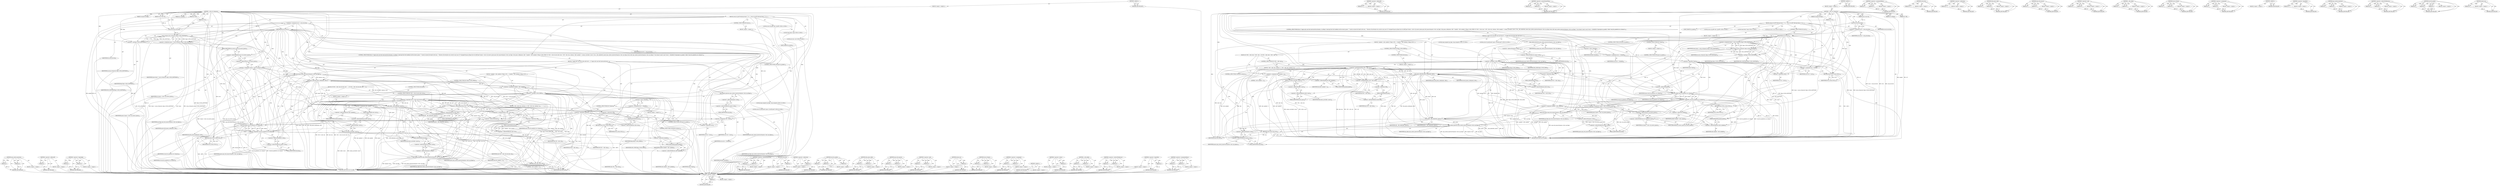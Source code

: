 digraph "&lt;operator&gt;.assignmentMinus" {
vulnerable_231 [label=<(METHOD,&lt;operator&gt;.minus)>];
vulnerable_232 [label=<(PARAM,p1)>];
vulnerable_233 [label=<(BLOCK,&lt;empty&gt;,&lt;empty&gt;)>];
vulnerable_234 [label=<(METHOD_RETURN,ANY)>];
vulnerable_184 [label=<(METHOD,&lt;operator&gt;.addressOf)>];
vulnerable_185 [label=<(PARAM,p1)>];
vulnerable_186 [label=<(BLOCK,&lt;empty&gt;,&lt;empty&gt;)>];
vulnerable_187 [label=<(METHOD_RETURN,ANY)>];
vulnerable_207 [label=<(METHOD,&lt;operator&gt;.greaterEqualsThan)>];
vulnerable_208 [label=<(PARAM,p1)>];
vulnerable_209 [label=<(PARAM,p2)>];
vulnerable_210 [label=<(BLOCK,&lt;empty&gt;,&lt;empty&gt;)>];
vulnerable_211 [label=<(METHOD_RETURN,ANY)>];
vulnerable_6 [label=<(METHOD,&lt;global&gt;)<SUB>1</SUB>>];
vulnerable_7 [label=<(BLOCK,&lt;empty&gt;,&lt;empty&gt;)<SUB>1</SUB>>];
vulnerable_8 [label=<(METHOD,__skb_recv_datagram)<SUB>1</SUB>>];
vulnerable_9 [label=<(PARAM,struct sock *sk)<SUB>1</SUB>>];
vulnerable_10 [label=<(PARAM,unsigned int flags)<SUB>1</SUB>>];
vulnerable_11 [label=<(PARAM,int *peeked)<SUB>2</SUB>>];
vulnerable_12 [label=<(PARAM,int *off)<SUB>2</SUB>>];
vulnerable_13 [label=<(PARAM,int *err)<SUB>2</SUB>>];
vulnerable_14 [label=<(BLOCK,{
	struct sk_buff *skb;
	long timeo;
	/*
	 * Ca...,{
	struct sk_buff *skb;
	long timeo;
	/*
	 * Ca...)<SUB>3</SUB>>];
vulnerable_15 [label="<(LOCAL,struct sk_buff* skb: sk_buff*)<SUB>4</SUB>>"];
vulnerable_16 [label="<(LOCAL,long timeo: long)<SUB>5</SUB>>"];
vulnerable_17 [label="<(LOCAL,int error: int)<SUB>9</SUB>>"];
vulnerable_18 [label=<(&lt;operator&gt;.assignment,error = sock_error(sk))<SUB>9</SUB>>];
vulnerable_19 [label=<(IDENTIFIER,error,error = sock_error(sk))<SUB>9</SUB>>];
vulnerable_20 [label=<(sock_error,sock_error(sk))<SUB>9</SUB>>];
vulnerable_21 [label=<(IDENTIFIER,sk,sock_error(sk))<SUB>9</SUB>>];
vulnerable_22 [label=<(CONTROL_STRUCTURE,IF,if (error))<SUB>11</SUB>>];
vulnerable_23 [label=<(IDENTIFIER,error,if (error))<SUB>11</SUB>>];
vulnerable_24 [label=<(BLOCK,&lt;empty&gt;,&lt;empty&gt;)<SUB>12</SUB>>];
vulnerable_25 [label=<(CONTROL_STRUCTURE,GOTO,goto no_packet;)<SUB>12</SUB>>];
vulnerable_26 [label=<(&lt;operator&gt;.assignment,timeo = sock_rcvtimeo(sk, flags &amp; MSG_DONTWAIT))<SUB>14</SUB>>];
vulnerable_27 [label=<(IDENTIFIER,timeo,timeo = sock_rcvtimeo(sk, flags &amp; MSG_DONTWAIT))<SUB>14</SUB>>];
vulnerable_28 [label=<(sock_rcvtimeo,sock_rcvtimeo(sk, flags &amp; MSG_DONTWAIT))<SUB>14</SUB>>];
vulnerable_29 [label=<(IDENTIFIER,sk,sock_rcvtimeo(sk, flags &amp; MSG_DONTWAIT))<SUB>14</SUB>>];
vulnerable_30 [label=<(&lt;operator&gt;.and,flags &amp; MSG_DONTWAIT)<SUB>14</SUB>>];
vulnerable_31 [label=<(IDENTIFIER,flags,flags &amp; MSG_DONTWAIT)<SUB>14</SUB>>];
vulnerable_32 [label=<(IDENTIFIER,MSG_DONTWAIT,flags &amp; MSG_DONTWAIT)<SUB>14</SUB>>];
vulnerable_33 [label=<(CONTROL_STRUCTURE,DO,do {
		/* Again only user level code calls this function, so nothing
		 * interrupt level will suddenly eat the receive_queue.
		 *
		 * Look at current nfs client by the way...
		 * However, this function was correct in any case. 8)
		 */
		unsigned long cpu_flags;
		struct sk_buff_head *queue = &amp;sk-&gt;sk_receive_queue;

		spin_lock_irqsave(&amp;queue-&gt;lock, cpu_flags);
 		skb_queue_walk(queue, skb) {
 			*peeked = skb-&gt;peeked;
 			if (flags &amp; MSG_PEEK) {
				if (*off &gt;= skb-&gt;len) {
 					*off -= skb-&gt;len;
 					continue;
 				}
				skb-&gt;peeked = 1;
				atomic_inc(&amp;skb-&gt;users);
			} else
				__skb_unlink(skb, queue);

			spin_unlock_irqrestore(&amp;queue-&gt;lock, cpu_flags);
			return skb;
		}
		spin_unlock_irqrestore(&amp;queue-&gt;lock, cpu_flags);

		/* User doesn't want to wait */
		error = -EAGAIN;
		if (!timeo)
			goto no_packet;

	} while (!wait_for_packet(sk, err, &amp;timeo));)<SUB>16</SUB>>];
vulnerable_34 [label=<(BLOCK,{
		/* Again only user level code calls this fu...,{
		/* Again only user level code calls this fu...)<SUB>16</SUB>>];
vulnerable_35 [label="<(LOCAL,long unsigned cpu_flags: long unsigned)<SUB>23</SUB>>"];
vulnerable_36 [label="<(LOCAL,struct sk_buff_head* queue: sk_buff_head*)<SUB>24</SUB>>"];
vulnerable_37 [label=<(&lt;operator&gt;.assignment,*queue = &amp;sk-&gt;sk_receive_queue)<SUB>24</SUB>>];
vulnerable_38 [label=<(IDENTIFIER,queue,*queue = &amp;sk-&gt;sk_receive_queue)<SUB>24</SUB>>];
vulnerable_39 [label=<(&lt;operator&gt;.addressOf,&amp;sk-&gt;sk_receive_queue)<SUB>24</SUB>>];
vulnerable_40 [label=<(&lt;operator&gt;.indirectFieldAccess,sk-&gt;sk_receive_queue)<SUB>24</SUB>>];
vulnerable_41 [label=<(IDENTIFIER,sk,*queue = &amp;sk-&gt;sk_receive_queue)<SUB>24</SUB>>];
vulnerable_42 [label=<(FIELD_IDENTIFIER,sk_receive_queue,sk_receive_queue)<SUB>24</SUB>>];
vulnerable_43 [label=<(spin_lock_irqsave,spin_lock_irqsave(&amp;queue-&gt;lock, cpu_flags))<SUB>26</SUB>>];
vulnerable_44 [label=<(&lt;operator&gt;.addressOf,&amp;queue-&gt;lock)<SUB>26</SUB>>];
vulnerable_45 [label=<(&lt;operator&gt;.indirectFieldAccess,queue-&gt;lock)<SUB>26</SUB>>];
vulnerable_46 [label=<(IDENTIFIER,queue,spin_lock_irqsave(&amp;queue-&gt;lock, cpu_flags))<SUB>26</SUB>>];
vulnerable_47 [label=<(FIELD_IDENTIFIER,lock,lock)<SUB>26</SUB>>];
vulnerable_48 [label=<(IDENTIFIER,cpu_flags,spin_lock_irqsave(&amp;queue-&gt;lock, cpu_flags))<SUB>26</SUB>>];
vulnerable_49 [label=<(skb_queue_walk,skb_queue_walk(queue, skb))<SUB>27</SUB>>];
vulnerable_50 [label=<(IDENTIFIER,queue,skb_queue_walk(queue, skb))<SUB>27</SUB>>];
vulnerable_51 [label=<(IDENTIFIER,skb,skb_queue_walk(queue, skb))<SUB>27</SUB>>];
vulnerable_52 [label=<(BLOCK,{
 			*peeked = skb-&gt;peeked;
 			if (flags &amp; MS...,{
 			*peeked = skb-&gt;peeked;
 			if (flags &amp; MS...)<SUB>27</SUB>>];
vulnerable_53 [label=<(&lt;operator&gt;.assignment,*peeked = skb-&gt;peeked)<SUB>28</SUB>>];
vulnerable_54 [label=<(&lt;operator&gt;.indirection,*peeked)<SUB>28</SUB>>];
vulnerable_55 [label=<(IDENTIFIER,peeked,*peeked = skb-&gt;peeked)<SUB>28</SUB>>];
vulnerable_56 [label=<(&lt;operator&gt;.indirectFieldAccess,skb-&gt;peeked)<SUB>28</SUB>>];
vulnerable_57 [label=<(IDENTIFIER,skb,*peeked = skb-&gt;peeked)<SUB>28</SUB>>];
vulnerable_58 [label=<(FIELD_IDENTIFIER,peeked,peeked)<SUB>28</SUB>>];
vulnerable_59 [label=<(CONTROL_STRUCTURE,IF,if (flags &amp; MSG_PEEK))<SUB>29</SUB>>];
vulnerable_60 [label=<(&lt;operator&gt;.and,flags &amp; MSG_PEEK)<SUB>29</SUB>>];
vulnerable_61 [label=<(IDENTIFIER,flags,flags &amp; MSG_PEEK)<SUB>29</SUB>>];
vulnerable_62 [label=<(IDENTIFIER,MSG_PEEK,flags &amp; MSG_PEEK)<SUB>29</SUB>>];
vulnerable_63 [label=<(BLOCK,{
				if (*off &gt;= skb-&gt;len) {
 					*off -= skb...,{
				if (*off &gt;= skb-&gt;len) {
 					*off -= skb...)<SUB>29</SUB>>];
vulnerable_64 [label=<(CONTROL_STRUCTURE,IF,if (*off &gt;= skb-&gt;len))<SUB>30</SUB>>];
vulnerable_65 [label=<(&lt;operator&gt;.greaterEqualsThan,*off &gt;= skb-&gt;len)<SUB>30</SUB>>];
vulnerable_66 [label=<(&lt;operator&gt;.indirection,*off)<SUB>30</SUB>>];
vulnerable_67 [label=<(IDENTIFIER,off,*off &gt;= skb-&gt;len)<SUB>30</SUB>>];
vulnerable_68 [label=<(&lt;operator&gt;.indirectFieldAccess,skb-&gt;len)<SUB>30</SUB>>];
vulnerable_69 [label=<(IDENTIFIER,skb,*off &gt;= skb-&gt;len)<SUB>30</SUB>>];
vulnerable_70 [label=<(FIELD_IDENTIFIER,len,len)<SUB>30</SUB>>];
vulnerable_71 [label=<(BLOCK,{
 					*off -= skb-&gt;len;
 					continue;
 				},{
 					*off -= skb-&gt;len;
 					continue;
 				})<SUB>30</SUB>>];
vulnerable_72 [label=<(&lt;operator&gt;.assignmentMinus,*off -= skb-&gt;len)<SUB>31</SUB>>];
vulnerable_73 [label=<(&lt;operator&gt;.indirection,*off)<SUB>31</SUB>>];
vulnerable_74 [label=<(IDENTIFIER,off,*off -= skb-&gt;len)<SUB>31</SUB>>];
vulnerable_75 [label=<(&lt;operator&gt;.indirectFieldAccess,skb-&gt;len)<SUB>31</SUB>>];
vulnerable_76 [label=<(IDENTIFIER,skb,*off -= skb-&gt;len)<SUB>31</SUB>>];
vulnerable_77 [label=<(FIELD_IDENTIFIER,len,len)<SUB>31</SUB>>];
vulnerable_78 [label=<(CONTROL_STRUCTURE,CONTINUE,continue;)<SUB>32</SUB>>];
vulnerable_79 [label=<(&lt;operator&gt;.assignment,skb-&gt;peeked = 1)<SUB>34</SUB>>];
vulnerable_80 [label=<(&lt;operator&gt;.indirectFieldAccess,skb-&gt;peeked)<SUB>34</SUB>>];
vulnerable_81 [label=<(IDENTIFIER,skb,skb-&gt;peeked = 1)<SUB>34</SUB>>];
vulnerable_82 [label=<(FIELD_IDENTIFIER,peeked,peeked)<SUB>34</SUB>>];
vulnerable_83 [label=<(LITERAL,1,skb-&gt;peeked = 1)<SUB>34</SUB>>];
vulnerable_84 [label=<(atomic_inc,atomic_inc(&amp;skb-&gt;users))<SUB>35</SUB>>];
vulnerable_85 [label=<(&lt;operator&gt;.addressOf,&amp;skb-&gt;users)<SUB>35</SUB>>];
vulnerable_86 [label=<(&lt;operator&gt;.indirectFieldAccess,skb-&gt;users)<SUB>35</SUB>>];
vulnerable_87 [label=<(IDENTIFIER,skb,atomic_inc(&amp;skb-&gt;users))<SUB>35</SUB>>];
vulnerable_88 [label=<(FIELD_IDENTIFIER,users,users)<SUB>35</SUB>>];
vulnerable_89 [label=<(CONTROL_STRUCTURE,ELSE,else)<SUB>37</SUB>>];
vulnerable_90 [label=<(BLOCK,&lt;empty&gt;,&lt;empty&gt;)<SUB>37</SUB>>];
vulnerable_91 [label=<(__skb_unlink,__skb_unlink(skb, queue))<SUB>37</SUB>>];
vulnerable_92 [label=<(IDENTIFIER,skb,__skb_unlink(skb, queue))<SUB>37</SUB>>];
vulnerable_93 [label=<(IDENTIFIER,queue,__skb_unlink(skb, queue))<SUB>37</SUB>>];
vulnerable_94 [label=<(spin_unlock_irqrestore,spin_unlock_irqrestore(&amp;queue-&gt;lock, cpu_flags))<SUB>39</SUB>>];
vulnerable_95 [label=<(&lt;operator&gt;.addressOf,&amp;queue-&gt;lock)<SUB>39</SUB>>];
vulnerable_96 [label=<(&lt;operator&gt;.indirectFieldAccess,queue-&gt;lock)<SUB>39</SUB>>];
vulnerable_97 [label=<(IDENTIFIER,queue,spin_unlock_irqrestore(&amp;queue-&gt;lock, cpu_flags))<SUB>39</SUB>>];
vulnerable_98 [label=<(FIELD_IDENTIFIER,lock,lock)<SUB>39</SUB>>];
vulnerable_99 [label=<(IDENTIFIER,cpu_flags,spin_unlock_irqrestore(&amp;queue-&gt;lock, cpu_flags))<SUB>39</SUB>>];
vulnerable_100 [label=<(RETURN,return skb;,return skb;)<SUB>40</SUB>>];
vulnerable_101 [label=<(IDENTIFIER,skb,return skb;)<SUB>40</SUB>>];
vulnerable_102 [label=<(spin_unlock_irqrestore,spin_unlock_irqrestore(&amp;queue-&gt;lock, cpu_flags))<SUB>42</SUB>>];
vulnerable_103 [label=<(&lt;operator&gt;.addressOf,&amp;queue-&gt;lock)<SUB>42</SUB>>];
vulnerable_104 [label=<(&lt;operator&gt;.indirectFieldAccess,queue-&gt;lock)<SUB>42</SUB>>];
vulnerable_105 [label=<(IDENTIFIER,queue,spin_unlock_irqrestore(&amp;queue-&gt;lock, cpu_flags))<SUB>42</SUB>>];
vulnerable_106 [label=<(FIELD_IDENTIFIER,lock,lock)<SUB>42</SUB>>];
vulnerable_107 [label=<(IDENTIFIER,cpu_flags,spin_unlock_irqrestore(&amp;queue-&gt;lock, cpu_flags))<SUB>42</SUB>>];
vulnerable_108 [label=<(&lt;operator&gt;.assignment,error = -EAGAIN)<SUB>45</SUB>>];
vulnerable_109 [label=<(IDENTIFIER,error,error = -EAGAIN)<SUB>45</SUB>>];
vulnerable_110 [label=<(&lt;operator&gt;.minus,-EAGAIN)<SUB>45</SUB>>];
vulnerable_111 [label=<(IDENTIFIER,EAGAIN,-EAGAIN)<SUB>45</SUB>>];
vulnerable_112 [label=<(CONTROL_STRUCTURE,IF,if (!timeo))<SUB>46</SUB>>];
vulnerable_113 [label=<(&lt;operator&gt;.logicalNot,!timeo)<SUB>46</SUB>>];
vulnerable_114 [label=<(IDENTIFIER,timeo,!timeo)<SUB>46</SUB>>];
vulnerable_115 [label=<(BLOCK,&lt;empty&gt;,&lt;empty&gt;)<SUB>47</SUB>>];
vulnerable_116 [label=<(CONTROL_STRUCTURE,GOTO,goto no_packet;)<SUB>47</SUB>>];
vulnerable_117 [label=<(&lt;operator&gt;.logicalNot,!wait_for_packet(sk, err, &amp;timeo))<SUB>49</SUB>>];
vulnerable_118 [label=<(wait_for_packet,wait_for_packet(sk, err, &amp;timeo))<SUB>49</SUB>>];
vulnerable_119 [label=<(IDENTIFIER,sk,wait_for_packet(sk, err, &amp;timeo))<SUB>49</SUB>>];
vulnerable_120 [label=<(IDENTIFIER,err,wait_for_packet(sk, err, &amp;timeo))<SUB>49</SUB>>];
vulnerable_121 [label=<(&lt;operator&gt;.addressOf,&amp;timeo)<SUB>49</SUB>>];
vulnerable_122 [label=<(IDENTIFIER,timeo,wait_for_packet(sk, err, &amp;timeo))<SUB>49</SUB>>];
vulnerable_123 [label=<(RETURN,return NULL;,return NULL;)<SUB>51</SUB>>];
vulnerable_124 [label=<(IDENTIFIER,NULL,return NULL;)<SUB>51</SUB>>];
vulnerable_125 [label=<(JUMP_TARGET,no_packet)<SUB>53</SUB>>];
vulnerable_126 [label=<(&lt;operator&gt;.assignment,*err = error)<SUB>54</SUB>>];
vulnerable_127 [label=<(&lt;operator&gt;.indirection,*err)<SUB>54</SUB>>];
vulnerable_128 [label=<(IDENTIFIER,err,*err = error)<SUB>54</SUB>>];
vulnerable_129 [label=<(IDENTIFIER,error,*err = error)<SUB>54</SUB>>];
vulnerable_130 [label=<(RETURN,return NULL;,return NULL;)<SUB>55</SUB>>];
vulnerable_131 [label=<(IDENTIFIER,NULL,return NULL;)<SUB>55</SUB>>];
vulnerable_132 [label=<(METHOD_RETURN,struct sk_buff)<SUB>1</SUB>>];
vulnerable_134 [label=<(METHOD_RETURN,ANY)<SUB>1</SUB>>];
vulnerable_212 [label=<(METHOD,&lt;operator&gt;.assignmentMinus)>];
vulnerable_213 [label=<(PARAM,p1)>];
vulnerable_214 [label=<(PARAM,p2)>];
vulnerable_215 [label=<(BLOCK,&lt;empty&gt;,&lt;empty&gt;)>];
vulnerable_216 [label=<(METHOD_RETURN,ANY)>];
vulnerable_170 [label=<(METHOD,sock_error)>];
vulnerable_171 [label=<(PARAM,p1)>];
vulnerable_172 [label=<(BLOCK,&lt;empty&gt;,&lt;empty&gt;)>];
vulnerable_173 [label=<(METHOD_RETURN,ANY)>];
vulnerable_203 [label=<(METHOD,&lt;operator&gt;.indirection)>];
vulnerable_204 [label=<(PARAM,p1)>];
vulnerable_205 [label=<(BLOCK,&lt;empty&gt;,&lt;empty&gt;)>];
vulnerable_206 [label=<(METHOD_RETURN,ANY)>];
vulnerable_198 [label=<(METHOD,skb_queue_walk)>];
vulnerable_199 [label=<(PARAM,p1)>];
vulnerable_200 [label=<(PARAM,p2)>];
vulnerable_201 [label=<(BLOCK,&lt;empty&gt;,&lt;empty&gt;)>];
vulnerable_202 [label=<(METHOD_RETURN,ANY)>];
vulnerable_193 [label=<(METHOD,spin_lock_irqsave)>];
vulnerable_194 [label=<(PARAM,p1)>];
vulnerable_195 [label=<(PARAM,p2)>];
vulnerable_196 [label=<(BLOCK,&lt;empty&gt;,&lt;empty&gt;)>];
vulnerable_197 [label=<(METHOD_RETURN,ANY)>];
vulnerable_179 [label=<(METHOD,&lt;operator&gt;.and)>];
vulnerable_180 [label=<(PARAM,p1)>];
vulnerable_181 [label=<(PARAM,p2)>];
vulnerable_182 [label=<(BLOCK,&lt;empty&gt;,&lt;empty&gt;)>];
vulnerable_183 [label=<(METHOD_RETURN,ANY)>];
vulnerable_221 [label=<(METHOD,__skb_unlink)>];
vulnerable_222 [label=<(PARAM,p1)>];
vulnerable_223 [label=<(PARAM,p2)>];
vulnerable_224 [label=<(BLOCK,&lt;empty&gt;,&lt;empty&gt;)>];
vulnerable_225 [label=<(METHOD_RETURN,ANY)>];
vulnerable_174 [label=<(METHOD,sock_rcvtimeo)>];
vulnerable_175 [label=<(PARAM,p1)>];
vulnerable_176 [label=<(PARAM,p2)>];
vulnerable_177 [label=<(BLOCK,&lt;empty&gt;,&lt;empty&gt;)>];
vulnerable_178 [label=<(METHOD_RETURN,ANY)>];
vulnerable_165 [label=<(METHOD,&lt;operator&gt;.assignment)>];
vulnerable_166 [label=<(PARAM,p1)>];
vulnerable_167 [label=<(PARAM,p2)>];
vulnerable_168 [label=<(BLOCK,&lt;empty&gt;,&lt;empty&gt;)>];
vulnerable_169 [label=<(METHOD_RETURN,ANY)>];
vulnerable_159 [label=<(METHOD,&lt;global&gt;)<SUB>1</SUB>>];
vulnerable_160 [label=<(BLOCK,&lt;empty&gt;,&lt;empty&gt;)>];
vulnerable_161 [label=<(METHOD_RETURN,ANY)>];
vulnerable_235 [label=<(METHOD,&lt;operator&gt;.logicalNot)>];
vulnerable_236 [label=<(PARAM,p1)>];
vulnerable_237 [label=<(BLOCK,&lt;empty&gt;,&lt;empty&gt;)>];
vulnerable_238 [label=<(METHOD_RETURN,ANY)>];
vulnerable_226 [label=<(METHOD,spin_unlock_irqrestore)>];
vulnerable_227 [label=<(PARAM,p1)>];
vulnerable_228 [label=<(PARAM,p2)>];
vulnerable_229 [label=<(BLOCK,&lt;empty&gt;,&lt;empty&gt;)>];
vulnerable_230 [label=<(METHOD_RETURN,ANY)>];
vulnerable_188 [label=<(METHOD,&lt;operator&gt;.indirectFieldAccess)>];
vulnerable_189 [label=<(PARAM,p1)>];
vulnerable_190 [label=<(PARAM,p2)>];
vulnerable_191 [label=<(BLOCK,&lt;empty&gt;,&lt;empty&gt;)>];
vulnerable_192 [label=<(METHOD_RETURN,ANY)>];
vulnerable_239 [label=<(METHOD,wait_for_packet)>];
vulnerable_240 [label=<(PARAM,p1)>];
vulnerable_241 [label=<(PARAM,p2)>];
vulnerable_242 [label=<(PARAM,p3)>];
vulnerable_243 [label=<(BLOCK,&lt;empty&gt;,&lt;empty&gt;)>];
vulnerable_244 [label=<(METHOD_RETURN,ANY)>];
vulnerable_217 [label=<(METHOD,atomic_inc)>];
vulnerable_218 [label=<(PARAM,p1)>];
vulnerable_219 [label=<(BLOCK,&lt;empty&gt;,&lt;empty&gt;)>];
vulnerable_220 [label=<(METHOD_RETURN,ANY)>];
fixed_235 [label=<(METHOD,spin_unlock_irqrestore)>];
fixed_236 [label=<(PARAM,p1)>];
fixed_237 [label=<(PARAM,p2)>];
fixed_238 [label=<(BLOCK,&lt;empty&gt;,&lt;empty&gt;)>];
fixed_239 [label=<(METHOD_RETURN,ANY)>];
fixed_188 [label=<(METHOD,&lt;operator&gt;.addressOf)>];
fixed_189 [label=<(PARAM,p1)>];
fixed_190 [label=<(BLOCK,&lt;empty&gt;,&lt;empty&gt;)>];
fixed_191 [label=<(METHOD_RETURN,ANY)>];
fixed_211 [label=<(METHOD,&lt;operator&gt;.logicalAnd)>];
fixed_212 [label=<(PARAM,p1)>];
fixed_213 [label=<(PARAM,p2)>];
fixed_214 [label=<(BLOCK,&lt;empty&gt;,&lt;empty&gt;)>];
fixed_215 [label=<(METHOD_RETURN,ANY)>];
fixed_6 [label=<(METHOD,&lt;global&gt;)<SUB>1</SUB>>];
fixed_7 [label=<(BLOCK,&lt;empty&gt;,&lt;empty&gt;)<SUB>1</SUB>>];
fixed_8 [label=<(METHOD,__skb_recv_datagram)<SUB>1</SUB>>];
fixed_9 [label=<(PARAM,struct sock *sk)<SUB>1</SUB>>];
fixed_10 [label=<(PARAM,unsigned int flags)<SUB>1</SUB>>];
fixed_11 [label=<(PARAM,int *peeked)<SUB>2</SUB>>];
fixed_12 [label=<(PARAM,int *off)<SUB>2</SUB>>];
fixed_13 [label=<(PARAM,int *err)<SUB>2</SUB>>];
fixed_14 [label=<(BLOCK,{
	struct sk_buff *skb;
	long timeo;
	/*
	 * Ca...,{
	struct sk_buff *skb;
	long timeo;
	/*
	 * Ca...)<SUB>3</SUB>>];
fixed_15 [label="<(LOCAL,struct sk_buff* skb: sk_buff*)<SUB>4</SUB>>"];
fixed_16 [label="<(LOCAL,long timeo: long)<SUB>5</SUB>>"];
fixed_17 [label="<(LOCAL,int error: int)<SUB>9</SUB>>"];
fixed_18 [label=<(&lt;operator&gt;.assignment,error = sock_error(sk))<SUB>9</SUB>>];
fixed_19 [label=<(IDENTIFIER,error,error = sock_error(sk))<SUB>9</SUB>>];
fixed_20 [label=<(sock_error,sock_error(sk))<SUB>9</SUB>>];
fixed_21 [label=<(IDENTIFIER,sk,sock_error(sk))<SUB>9</SUB>>];
fixed_22 [label=<(CONTROL_STRUCTURE,IF,if (error))<SUB>11</SUB>>];
fixed_23 [label=<(IDENTIFIER,error,if (error))<SUB>11</SUB>>];
fixed_24 [label=<(BLOCK,&lt;empty&gt;,&lt;empty&gt;)<SUB>12</SUB>>];
fixed_25 [label=<(CONTROL_STRUCTURE,GOTO,goto no_packet;)<SUB>12</SUB>>];
fixed_26 [label=<(&lt;operator&gt;.assignment,timeo = sock_rcvtimeo(sk, flags &amp; MSG_DONTWAIT))<SUB>14</SUB>>];
fixed_27 [label=<(IDENTIFIER,timeo,timeo = sock_rcvtimeo(sk, flags &amp; MSG_DONTWAIT))<SUB>14</SUB>>];
fixed_28 [label=<(sock_rcvtimeo,sock_rcvtimeo(sk, flags &amp; MSG_DONTWAIT))<SUB>14</SUB>>];
fixed_29 [label=<(IDENTIFIER,sk,sock_rcvtimeo(sk, flags &amp; MSG_DONTWAIT))<SUB>14</SUB>>];
fixed_30 [label=<(&lt;operator&gt;.and,flags &amp; MSG_DONTWAIT)<SUB>14</SUB>>];
fixed_31 [label=<(IDENTIFIER,flags,flags &amp; MSG_DONTWAIT)<SUB>14</SUB>>];
fixed_32 [label=<(IDENTIFIER,MSG_DONTWAIT,flags &amp; MSG_DONTWAIT)<SUB>14</SUB>>];
fixed_33 [label=<(CONTROL_STRUCTURE,DO,do {
		/* Again only user level code calls this function, so nothing
		 * interrupt level will suddenly eat the receive_queue.
		 *
		 * Look at current nfs client by the way...
		 * However, this function was correct in any case. 8)
		 */
		unsigned long cpu_flags;
		struct sk_buff_head *queue = &amp;sk-&gt;sk_receive_queue;

		spin_lock_irqsave(&amp;queue-&gt;lock, cpu_flags);
 		skb_queue_walk(queue, skb) {
 			*peeked = skb-&gt;peeked;
 			if (flags &amp; MSG_PEEK) {
				if (*off &gt;= skb-&gt;len &amp;&amp; skb-&gt;len) {
 					*off -= skb-&gt;len;
 					continue;
 				}
				skb-&gt;peeked = 1;
				atomic_inc(&amp;skb-&gt;users);
			} else
				__skb_unlink(skb, queue);

			spin_unlock_irqrestore(&amp;queue-&gt;lock, cpu_flags);
			return skb;
		}
		spin_unlock_irqrestore(&amp;queue-&gt;lock, cpu_flags);

		/* User doesn't want to wait */
		error = -EAGAIN;
		if (!timeo)
			goto no_packet;

	} while (!wait_for_packet(sk, err, &amp;timeo));)<SUB>16</SUB>>];
fixed_34 [label=<(BLOCK,{
		/* Again only user level code calls this fu...,{
		/* Again only user level code calls this fu...)<SUB>16</SUB>>];
fixed_35 [label="<(LOCAL,long unsigned cpu_flags: long unsigned)<SUB>23</SUB>>"];
fixed_36 [label="<(LOCAL,struct sk_buff_head* queue: sk_buff_head*)<SUB>24</SUB>>"];
fixed_37 [label=<(&lt;operator&gt;.assignment,*queue = &amp;sk-&gt;sk_receive_queue)<SUB>24</SUB>>];
fixed_38 [label=<(IDENTIFIER,queue,*queue = &amp;sk-&gt;sk_receive_queue)<SUB>24</SUB>>];
fixed_39 [label=<(&lt;operator&gt;.addressOf,&amp;sk-&gt;sk_receive_queue)<SUB>24</SUB>>];
fixed_40 [label=<(&lt;operator&gt;.indirectFieldAccess,sk-&gt;sk_receive_queue)<SUB>24</SUB>>];
fixed_41 [label=<(IDENTIFIER,sk,*queue = &amp;sk-&gt;sk_receive_queue)<SUB>24</SUB>>];
fixed_42 [label=<(FIELD_IDENTIFIER,sk_receive_queue,sk_receive_queue)<SUB>24</SUB>>];
fixed_43 [label=<(spin_lock_irqsave,spin_lock_irqsave(&amp;queue-&gt;lock, cpu_flags))<SUB>26</SUB>>];
fixed_44 [label=<(&lt;operator&gt;.addressOf,&amp;queue-&gt;lock)<SUB>26</SUB>>];
fixed_45 [label=<(&lt;operator&gt;.indirectFieldAccess,queue-&gt;lock)<SUB>26</SUB>>];
fixed_46 [label=<(IDENTIFIER,queue,spin_lock_irqsave(&amp;queue-&gt;lock, cpu_flags))<SUB>26</SUB>>];
fixed_47 [label=<(FIELD_IDENTIFIER,lock,lock)<SUB>26</SUB>>];
fixed_48 [label=<(IDENTIFIER,cpu_flags,spin_lock_irqsave(&amp;queue-&gt;lock, cpu_flags))<SUB>26</SUB>>];
fixed_49 [label=<(skb_queue_walk,skb_queue_walk(queue, skb))<SUB>27</SUB>>];
fixed_50 [label=<(IDENTIFIER,queue,skb_queue_walk(queue, skb))<SUB>27</SUB>>];
fixed_51 [label=<(IDENTIFIER,skb,skb_queue_walk(queue, skb))<SUB>27</SUB>>];
fixed_52 [label=<(BLOCK,{
 			*peeked = skb-&gt;peeked;
 			if (flags &amp; MS...,{
 			*peeked = skb-&gt;peeked;
 			if (flags &amp; MS...)<SUB>27</SUB>>];
fixed_53 [label=<(&lt;operator&gt;.assignment,*peeked = skb-&gt;peeked)<SUB>28</SUB>>];
fixed_54 [label=<(&lt;operator&gt;.indirection,*peeked)<SUB>28</SUB>>];
fixed_55 [label=<(IDENTIFIER,peeked,*peeked = skb-&gt;peeked)<SUB>28</SUB>>];
fixed_56 [label=<(&lt;operator&gt;.indirectFieldAccess,skb-&gt;peeked)<SUB>28</SUB>>];
fixed_57 [label=<(IDENTIFIER,skb,*peeked = skb-&gt;peeked)<SUB>28</SUB>>];
fixed_58 [label=<(FIELD_IDENTIFIER,peeked,peeked)<SUB>28</SUB>>];
fixed_59 [label=<(CONTROL_STRUCTURE,IF,if (flags &amp; MSG_PEEK))<SUB>29</SUB>>];
fixed_60 [label=<(&lt;operator&gt;.and,flags &amp; MSG_PEEK)<SUB>29</SUB>>];
fixed_61 [label=<(IDENTIFIER,flags,flags &amp; MSG_PEEK)<SUB>29</SUB>>];
fixed_62 [label=<(IDENTIFIER,MSG_PEEK,flags &amp; MSG_PEEK)<SUB>29</SUB>>];
fixed_63 [label=<(BLOCK,{
				if (*off &gt;= skb-&gt;len &amp;&amp; skb-&gt;len) {
 				...,{
				if (*off &gt;= skb-&gt;len &amp;&amp; skb-&gt;len) {
 				...)<SUB>29</SUB>>];
fixed_64 [label=<(CONTROL_STRUCTURE,IF,if (*off &gt;= skb-&gt;len &amp;&amp; skb-&gt;len))<SUB>30</SUB>>];
fixed_65 [label=<(&lt;operator&gt;.logicalAnd,*off &gt;= skb-&gt;len &amp;&amp; skb-&gt;len)<SUB>30</SUB>>];
fixed_66 [label=<(&lt;operator&gt;.greaterEqualsThan,*off &gt;= skb-&gt;len)<SUB>30</SUB>>];
fixed_67 [label=<(&lt;operator&gt;.indirection,*off)<SUB>30</SUB>>];
fixed_68 [label=<(IDENTIFIER,off,*off &gt;= skb-&gt;len)<SUB>30</SUB>>];
fixed_69 [label=<(&lt;operator&gt;.indirectFieldAccess,skb-&gt;len)<SUB>30</SUB>>];
fixed_70 [label=<(IDENTIFIER,skb,*off &gt;= skb-&gt;len)<SUB>30</SUB>>];
fixed_71 [label=<(FIELD_IDENTIFIER,len,len)<SUB>30</SUB>>];
fixed_72 [label=<(&lt;operator&gt;.indirectFieldAccess,skb-&gt;len)<SUB>30</SUB>>];
fixed_73 [label=<(IDENTIFIER,skb,*off &gt;= skb-&gt;len &amp;&amp; skb-&gt;len)<SUB>30</SUB>>];
fixed_74 [label=<(FIELD_IDENTIFIER,len,len)<SUB>30</SUB>>];
fixed_75 [label=<(BLOCK,{
 					*off -= skb-&gt;len;
 					continue;
 				},{
 					*off -= skb-&gt;len;
 					continue;
 				})<SUB>30</SUB>>];
fixed_76 [label=<(&lt;operator&gt;.assignmentMinus,*off -= skb-&gt;len)<SUB>31</SUB>>];
fixed_77 [label=<(&lt;operator&gt;.indirection,*off)<SUB>31</SUB>>];
fixed_78 [label=<(IDENTIFIER,off,*off -= skb-&gt;len)<SUB>31</SUB>>];
fixed_79 [label=<(&lt;operator&gt;.indirectFieldAccess,skb-&gt;len)<SUB>31</SUB>>];
fixed_80 [label=<(IDENTIFIER,skb,*off -= skb-&gt;len)<SUB>31</SUB>>];
fixed_81 [label=<(FIELD_IDENTIFIER,len,len)<SUB>31</SUB>>];
fixed_82 [label=<(CONTROL_STRUCTURE,CONTINUE,continue;)<SUB>32</SUB>>];
fixed_83 [label=<(&lt;operator&gt;.assignment,skb-&gt;peeked = 1)<SUB>34</SUB>>];
fixed_84 [label=<(&lt;operator&gt;.indirectFieldAccess,skb-&gt;peeked)<SUB>34</SUB>>];
fixed_85 [label=<(IDENTIFIER,skb,skb-&gt;peeked = 1)<SUB>34</SUB>>];
fixed_86 [label=<(FIELD_IDENTIFIER,peeked,peeked)<SUB>34</SUB>>];
fixed_87 [label=<(LITERAL,1,skb-&gt;peeked = 1)<SUB>34</SUB>>];
fixed_88 [label=<(atomic_inc,atomic_inc(&amp;skb-&gt;users))<SUB>35</SUB>>];
fixed_89 [label=<(&lt;operator&gt;.addressOf,&amp;skb-&gt;users)<SUB>35</SUB>>];
fixed_90 [label=<(&lt;operator&gt;.indirectFieldAccess,skb-&gt;users)<SUB>35</SUB>>];
fixed_91 [label=<(IDENTIFIER,skb,atomic_inc(&amp;skb-&gt;users))<SUB>35</SUB>>];
fixed_92 [label=<(FIELD_IDENTIFIER,users,users)<SUB>35</SUB>>];
fixed_93 [label=<(CONTROL_STRUCTURE,ELSE,else)<SUB>37</SUB>>];
fixed_94 [label=<(BLOCK,&lt;empty&gt;,&lt;empty&gt;)<SUB>37</SUB>>];
fixed_95 [label=<(__skb_unlink,__skb_unlink(skb, queue))<SUB>37</SUB>>];
fixed_96 [label=<(IDENTIFIER,skb,__skb_unlink(skb, queue))<SUB>37</SUB>>];
fixed_97 [label=<(IDENTIFIER,queue,__skb_unlink(skb, queue))<SUB>37</SUB>>];
fixed_98 [label=<(spin_unlock_irqrestore,spin_unlock_irqrestore(&amp;queue-&gt;lock, cpu_flags))<SUB>39</SUB>>];
fixed_99 [label=<(&lt;operator&gt;.addressOf,&amp;queue-&gt;lock)<SUB>39</SUB>>];
fixed_100 [label=<(&lt;operator&gt;.indirectFieldAccess,queue-&gt;lock)<SUB>39</SUB>>];
fixed_101 [label=<(IDENTIFIER,queue,spin_unlock_irqrestore(&amp;queue-&gt;lock, cpu_flags))<SUB>39</SUB>>];
fixed_102 [label=<(FIELD_IDENTIFIER,lock,lock)<SUB>39</SUB>>];
fixed_103 [label=<(IDENTIFIER,cpu_flags,spin_unlock_irqrestore(&amp;queue-&gt;lock, cpu_flags))<SUB>39</SUB>>];
fixed_104 [label=<(RETURN,return skb;,return skb;)<SUB>40</SUB>>];
fixed_105 [label=<(IDENTIFIER,skb,return skb;)<SUB>40</SUB>>];
fixed_106 [label=<(spin_unlock_irqrestore,spin_unlock_irqrestore(&amp;queue-&gt;lock, cpu_flags))<SUB>42</SUB>>];
fixed_107 [label=<(&lt;operator&gt;.addressOf,&amp;queue-&gt;lock)<SUB>42</SUB>>];
fixed_108 [label=<(&lt;operator&gt;.indirectFieldAccess,queue-&gt;lock)<SUB>42</SUB>>];
fixed_109 [label=<(IDENTIFIER,queue,spin_unlock_irqrestore(&amp;queue-&gt;lock, cpu_flags))<SUB>42</SUB>>];
fixed_110 [label=<(FIELD_IDENTIFIER,lock,lock)<SUB>42</SUB>>];
fixed_111 [label=<(IDENTIFIER,cpu_flags,spin_unlock_irqrestore(&amp;queue-&gt;lock, cpu_flags))<SUB>42</SUB>>];
fixed_112 [label=<(&lt;operator&gt;.assignment,error = -EAGAIN)<SUB>45</SUB>>];
fixed_113 [label=<(IDENTIFIER,error,error = -EAGAIN)<SUB>45</SUB>>];
fixed_114 [label=<(&lt;operator&gt;.minus,-EAGAIN)<SUB>45</SUB>>];
fixed_115 [label=<(IDENTIFIER,EAGAIN,-EAGAIN)<SUB>45</SUB>>];
fixed_116 [label=<(CONTROL_STRUCTURE,IF,if (!timeo))<SUB>46</SUB>>];
fixed_117 [label=<(&lt;operator&gt;.logicalNot,!timeo)<SUB>46</SUB>>];
fixed_118 [label=<(IDENTIFIER,timeo,!timeo)<SUB>46</SUB>>];
fixed_119 [label=<(BLOCK,&lt;empty&gt;,&lt;empty&gt;)<SUB>47</SUB>>];
fixed_120 [label=<(CONTROL_STRUCTURE,GOTO,goto no_packet;)<SUB>47</SUB>>];
fixed_121 [label=<(&lt;operator&gt;.logicalNot,!wait_for_packet(sk, err, &amp;timeo))<SUB>49</SUB>>];
fixed_122 [label=<(wait_for_packet,wait_for_packet(sk, err, &amp;timeo))<SUB>49</SUB>>];
fixed_123 [label=<(IDENTIFIER,sk,wait_for_packet(sk, err, &amp;timeo))<SUB>49</SUB>>];
fixed_124 [label=<(IDENTIFIER,err,wait_for_packet(sk, err, &amp;timeo))<SUB>49</SUB>>];
fixed_125 [label=<(&lt;operator&gt;.addressOf,&amp;timeo)<SUB>49</SUB>>];
fixed_126 [label=<(IDENTIFIER,timeo,wait_for_packet(sk, err, &amp;timeo))<SUB>49</SUB>>];
fixed_127 [label=<(RETURN,return NULL;,return NULL;)<SUB>51</SUB>>];
fixed_128 [label=<(IDENTIFIER,NULL,return NULL;)<SUB>51</SUB>>];
fixed_129 [label=<(JUMP_TARGET,no_packet)<SUB>53</SUB>>];
fixed_130 [label=<(&lt;operator&gt;.assignment,*err = error)<SUB>54</SUB>>];
fixed_131 [label=<(&lt;operator&gt;.indirection,*err)<SUB>54</SUB>>];
fixed_132 [label=<(IDENTIFIER,err,*err = error)<SUB>54</SUB>>];
fixed_133 [label=<(IDENTIFIER,error,*err = error)<SUB>54</SUB>>];
fixed_134 [label=<(RETURN,return NULL;,return NULL;)<SUB>55</SUB>>];
fixed_135 [label=<(IDENTIFIER,NULL,return NULL;)<SUB>55</SUB>>];
fixed_136 [label=<(METHOD_RETURN,struct sk_buff)<SUB>1</SUB>>];
fixed_138 [label=<(METHOD_RETURN,ANY)<SUB>1</SUB>>];
fixed_216 [label=<(METHOD,&lt;operator&gt;.greaterEqualsThan)>];
fixed_217 [label=<(PARAM,p1)>];
fixed_218 [label=<(PARAM,p2)>];
fixed_219 [label=<(BLOCK,&lt;empty&gt;,&lt;empty&gt;)>];
fixed_220 [label=<(METHOD_RETURN,ANY)>];
fixed_174 [label=<(METHOD,sock_error)>];
fixed_175 [label=<(PARAM,p1)>];
fixed_176 [label=<(BLOCK,&lt;empty&gt;,&lt;empty&gt;)>];
fixed_177 [label=<(METHOD_RETURN,ANY)>];
fixed_207 [label=<(METHOD,&lt;operator&gt;.indirection)>];
fixed_208 [label=<(PARAM,p1)>];
fixed_209 [label=<(BLOCK,&lt;empty&gt;,&lt;empty&gt;)>];
fixed_210 [label=<(METHOD_RETURN,ANY)>];
fixed_248 [label=<(METHOD,wait_for_packet)>];
fixed_249 [label=<(PARAM,p1)>];
fixed_250 [label=<(PARAM,p2)>];
fixed_251 [label=<(PARAM,p3)>];
fixed_252 [label=<(BLOCK,&lt;empty&gt;,&lt;empty&gt;)>];
fixed_253 [label=<(METHOD_RETURN,ANY)>];
fixed_202 [label=<(METHOD,skb_queue_walk)>];
fixed_203 [label=<(PARAM,p1)>];
fixed_204 [label=<(PARAM,p2)>];
fixed_205 [label=<(BLOCK,&lt;empty&gt;,&lt;empty&gt;)>];
fixed_206 [label=<(METHOD_RETURN,ANY)>];
fixed_197 [label=<(METHOD,spin_lock_irqsave)>];
fixed_198 [label=<(PARAM,p1)>];
fixed_199 [label=<(PARAM,p2)>];
fixed_200 [label=<(BLOCK,&lt;empty&gt;,&lt;empty&gt;)>];
fixed_201 [label=<(METHOD_RETURN,ANY)>];
fixed_183 [label=<(METHOD,&lt;operator&gt;.and)>];
fixed_184 [label=<(PARAM,p1)>];
fixed_185 [label=<(PARAM,p2)>];
fixed_186 [label=<(BLOCK,&lt;empty&gt;,&lt;empty&gt;)>];
fixed_187 [label=<(METHOD_RETURN,ANY)>];
fixed_226 [label=<(METHOD,atomic_inc)>];
fixed_227 [label=<(PARAM,p1)>];
fixed_228 [label=<(BLOCK,&lt;empty&gt;,&lt;empty&gt;)>];
fixed_229 [label=<(METHOD_RETURN,ANY)>];
fixed_178 [label=<(METHOD,sock_rcvtimeo)>];
fixed_179 [label=<(PARAM,p1)>];
fixed_180 [label=<(PARAM,p2)>];
fixed_181 [label=<(BLOCK,&lt;empty&gt;,&lt;empty&gt;)>];
fixed_182 [label=<(METHOD_RETURN,ANY)>];
fixed_169 [label=<(METHOD,&lt;operator&gt;.assignment)>];
fixed_170 [label=<(PARAM,p1)>];
fixed_171 [label=<(PARAM,p2)>];
fixed_172 [label=<(BLOCK,&lt;empty&gt;,&lt;empty&gt;)>];
fixed_173 [label=<(METHOD_RETURN,ANY)>];
fixed_163 [label=<(METHOD,&lt;global&gt;)<SUB>1</SUB>>];
fixed_164 [label=<(BLOCK,&lt;empty&gt;,&lt;empty&gt;)>];
fixed_165 [label=<(METHOD_RETURN,ANY)>];
fixed_240 [label=<(METHOD,&lt;operator&gt;.minus)>];
fixed_241 [label=<(PARAM,p1)>];
fixed_242 [label=<(BLOCK,&lt;empty&gt;,&lt;empty&gt;)>];
fixed_243 [label=<(METHOD_RETURN,ANY)>];
fixed_230 [label=<(METHOD,__skb_unlink)>];
fixed_231 [label=<(PARAM,p1)>];
fixed_232 [label=<(PARAM,p2)>];
fixed_233 [label=<(BLOCK,&lt;empty&gt;,&lt;empty&gt;)>];
fixed_234 [label=<(METHOD_RETURN,ANY)>];
fixed_192 [label=<(METHOD,&lt;operator&gt;.indirectFieldAccess)>];
fixed_193 [label=<(PARAM,p1)>];
fixed_194 [label=<(PARAM,p2)>];
fixed_195 [label=<(BLOCK,&lt;empty&gt;,&lt;empty&gt;)>];
fixed_196 [label=<(METHOD_RETURN,ANY)>];
fixed_244 [label=<(METHOD,&lt;operator&gt;.logicalNot)>];
fixed_245 [label=<(PARAM,p1)>];
fixed_246 [label=<(BLOCK,&lt;empty&gt;,&lt;empty&gt;)>];
fixed_247 [label=<(METHOD_RETURN,ANY)>];
fixed_221 [label=<(METHOD,&lt;operator&gt;.assignmentMinus)>];
fixed_222 [label=<(PARAM,p1)>];
fixed_223 [label=<(PARAM,p2)>];
fixed_224 [label=<(BLOCK,&lt;empty&gt;,&lt;empty&gt;)>];
fixed_225 [label=<(METHOD_RETURN,ANY)>];
vulnerable_231 -> vulnerable_232  [key=0, label="AST: "];
vulnerable_231 -> vulnerable_232  [key=1, label="DDG: "];
vulnerable_231 -> vulnerable_233  [key=0, label="AST: "];
vulnerable_231 -> vulnerable_234  [key=0, label="AST: "];
vulnerable_231 -> vulnerable_234  [key=1, label="CFG: "];
vulnerable_232 -> vulnerable_234  [key=0, label="DDG: p1"];
vulnerable_184 -> vulnerable_185  [key=0, label="AST: "];
vulnerable_184 -> vulnerable_185  [key=1, label="DDG: "];
vulnerable_184 -> vulnerable_186  [key=0, label="AST: "];
vulnerable_184 -> vulnerable_187  [key=0, label="AST: "];
vulnerable_184 -> vulnerable_187  [key=1, label="CFG: "];
vulnerable_185 -> vulnerable_187  [key=0, label="DDG: p1"];
vulnerable_207 -> vulnerable_208  [key=0, label="AST: "];
vulnerable_207 -> vulnerable_208  [key=1, label="DDG: "];
vulnerable_207 -> vulnerable_210  [key=0, label="AST: "];
vulnerable_207 -> vulnerable_209  [key=0, label="AST: "];
vulnerable_207 -> vulnerable_209  [key=1, label="DDG: "];
vulnerable_207 -> vulnerable_211  [key=0, label="AST: "];
vulnerable_207 -> vulnerable_211  [key=1, label="CFG: "];
vulnerable_208 -> vulnerable_211  [key=0, label="DDG: p1"];
vulnerable_209 -> vulnerable_211  [key=0, label="DDG: p2"];
vulnerable_6 -> vulnerable_7  [key=0, label="AST: "];
vulnerable_6 -> vulnerable_134  [key=0, label="AST: "];
vulnerable_6 -> vulnerable_134  [key=1, label="CFG: "];
vulnerable_7 -> vulnerable_8  [key=0, label="AST: "];
vulnerable_8 -> vulnerable_9  [key=0, label="AST: "];
vulnerable_8 -> vulnerable_9  [key=1, label="DDG: "];
vulnerable_8 -> vulnerable_10  [key=0, label="AST: "];
vulnerable_8 -> vulnerable_10  [key=1, label="DDG: "];
vulnerable_8 -> vulnerable_11  [key=0, label="AST: "];
vulnerable_8 -> vulnerable_11  [key=1, label="DDG: "];
vulnerable_8 -> vulnerable_12  [key=0, label="AST: "];
vulnerable_8 -> vulnerable_12  [key=1, label="DDG: "];
vulnerable_8 -> vulnerable_13  [key=0, label="AST: "];
vulnerable_8 -> vulnerable_13  [key=1, label="DDG: "];
vulnerable_8 -> vulnerable_14  [key=0, label="AST: "];
vulnerable_8 -> vulnerable_132  [key=0, label="AST: "];
vulnerable_8 -> vulnerable_20  [key=0, label="CFG: "];
vulnerable_8 -> vulnerable_20  [key=1, label="DDG: "];
vulnerable_8 -> vulnerable_123  [key=0, label="DDG: "];
vulnerable_8 -> vulnerable_126  [key=0, label="DDG: "];
vulnerable_8 -> vulnerable_130  [key=0, label="DDG: "];
vulnerable_8 -> vulnerable_23  [key=0, label="DDG: "];
vulnerable_8 -> vulnerable_124  [key=0, label="DDG: "];
vulnerable_8 -> vulnerable_131  [key=0, label="DDG: "];
vulnerable_8 -> vulnerable_28  [key=0, label="DDG: "];
vulnerable_8 -> vulnerable_30  [key=0, label="DDG: "];
vulnerable_8 -> vulnerable_43  [key=0, label="DDG: "];
vulnerable_8 -> vulnerable_49  [key=0, label="DDG: "];
vulnerable_8 -> vulnerable_118  [key=0, label="DDG: "];
vulnerable_8 -> vulnerable_94  [key=0, label="DDG: "];
vulnerable_8 -> vulnerable_101  [key=0, label="DDG: "];
vulnerable_8 -> vulnerable_60  [key=0, label="DDG: "];
vulnerable_8 -> vulnerable_79  [key=0, label="DDG: "];
vulnerable_8 -> vulnerable_91  [key=0, label="DDG: "];
vulnerable_9 -> vulnerable_20  [key=0, label="DDG: sk"];
vulnerable_10 -> vulnerable_30  [key=0, label="DDG: flags"];
vulnerable_11 -> vulnerable_132  [key=0, label="DDG: peeked"];
vulnerable_12 -> vulnerable_132  [key=0, label="DDG: off"];
vulnerable_13 -> vulnerable_132  [key=0, label="DDG: err"];
vulnerable_13 -> vulnerable_118  [key=0, label="DDG: err"];
vulnerable_14 -> vulnerable_15  [key=0, label="AST: "];
vulnerable_14 -> vulnerable_16  [key=0, label="AST: "];
vulnerable_14 -> vulnerable_17  [key=0, label="AST: "];
vulnerable_14 -> vulnerable_18  [key=0, label="AST: "];
vulnerable_14 -> vulnerable_22  [key=0, label="AST: "];
vulnerable_14 -> vulnerable_26  [key=0, label="AST: "];
vulnerable_14 -> vulnerable_33  [key=0, label="AST: "];
vulnerable_14 -> vulnerable_123  [key=0, label="AST: "];
vulnerable_14 -> vulnerable_125  [key=0, label="AST: "];
vulnerable_14 -> vulnerable_126  [key=0, label="AST: "];
vulnerable_14 -> vulnerable_130  [key=0, label="AST: "];
vulnerable_18 -> vulnerable_19  [key=0, label="AST: "];
vulnerable_18 -> vulnerable_20  [key=0, label="AST: "];
vulnerable_18 -> vulnerable_23  [key=0, label="CFG: "];
vulnerable_18 -> vulnerable_132  [key=0, label="DDG: error"];
vulnerable_18 -> vulnerable_132  [key=1, label="DDG: sock_error(sk)"];
vulnerable_18 -> vulnerable_132  [key=2, label="DDG: error = sock_error(sk)"];
vulnerable_18 -> vulnerable_126  [key=0, label="DDG: error"];
vulnerable_20 -> vulnerable_21  [key=0, label="AST: "];
vulnerable_20 -> vulnerable_18  [key=0, label="CFG: "];
vulnerable_20 -> vulnerable_18  [key=1, label="DDG: sk"];
vulnerable_20 -> vulnerable_28  [key=0, label="DDG: sk"];
vulnerable_22 -> vulnerable_23  [key=0, label="AST: "];
vulnerable_22 -> vulnerable_24  [key=0, label="AST: "];
vulnerable_23 -> vulnerable_127  [key=0, label="CFG: "];
vulnerable_23 -> vulnerable_127  [key=1, label="CDG: "];
vulnerable_23 -> vulnerable_30  [key=0, label="CFG: "];
vulnerable_23 -> vulnerable_30  [key=1, label="CDG: "];
vulnerable_23 -> vulnerable_47  [key=0, label="CDG: "];
vulnerable_23 -> vulnerable_49  [key=0, label="CDG: "];
vulnerable_23 -> vulnerable_60  [key=0, label="CDG: "];
vulnerable_23 -> vulnerable_26  [key=0, label="CDG: "];
vulnerable_23 -> vulnerable_42  [key=0, label="CDG: "];
vulnerable_23 -> vulnerable_28  [key=0, label="CDG: "];
vulnerable_23 -> vulnerable_37  [key=0, label="CDG: "];
vulnerable_23 -> vulnerable_56  [key=0, label="CDG: "];
vulnerable_23 -> vulnerable_45  [key=0, label="CDG: "];
vulnerable_23 -> vulnerable_40  [key=0, label="CDG: "];
vulnerable_23 -> vulnerable_44  [key=0, label="CDG: "];
vulnerable_23 -> vulnerable_54  [key=0, label="CDG: "];
vulnerable_23 -> vulnerable_126  [key=0, label="CDG: "];
vulnerable_23 -> vulnerable_43  [key=0, label="CDG: "];
vulnerable_23 -> vulnerable_58  [key=0, label="CDG: "];
vulnerable_23 -> vulnerable_130  [key=0, label="CDG: "];
vulnerable_23 -> vulnerable_53  [key=0, label="CDG: "];
vulnerable_23 -> vulnerable_39  [key=0, label="CDG: "];
vulnerable_24 -> vulnerable_25  [key=0, label="AST: "];
vulnerable_26 -> vulnerable_27  [key=0, label="AST: "];
vulnerable_26 -> vulnerable_28  [key=0, label="AST: "];
vulnerable_26 -> vulnerable_42  [key=0, label="CFG: "];
vulnerable_26 -> vulnerable_132  [key=0, label="DDG: timeo"];
vulnerable_26 -> vulnerable_132  [key=1, label="DDG: sock_rcvtimeo(sk, flags &amp; MSG_DONTWAIT)"];
vulnerable_26 -> vulnerable_132  [key=2, label="DDG: timeo = sock_rcvtimeo(sk, flags &amp; MSG_DONTWAIT)"];
vulnerable_26 -> vulnerable_118  [key=0, label="DDG: timeo"];
vulnerable_28 -> vulnerable_29  [key=0, label="AST: "];
vulnerable_28 -> vulnerable_30  [key=0, label="AST: "];
vulnerable_28 -> vulnerable_26  [key=0, label="CFG: "];
vulnerable_28 -> vulnerable_26  [key=1, label="DDG: sk"];
vulnerable_28 -> vulnerable_26  [key=2, label="DDG: flags &amp; MSG_DONTWAIT"];
vulnerable_28 -> vulnerable_132  [key=0, label="DDG: sk"];
vulnerable_28 -> vulnerable_132  [key=1, label="DDG: flags &amp; MSG_DONTWAIT"];
vulnerable_28 -> vulnerable_37  [key=0, label="DDG: sk"];
vulnerable_28 -> vulnerable_118  [key=0, label="DDG: sk"];
vulnerable_30 -> vulnerable_31  [key=0, label="AST: "];
vulnerable_30 -> vulnerable_32  [key=0, label="AST: "];
vulnerable_30 -> vulnerable_28  [key=0, label="CFG: "];
vulnerable_30 -> vulnerable_28  [key=1, label="DDG: flags"];
vulnerable_30 -> vulnerable_28  [key=2, label="DDG: MSG_DONTWAIT"];
vulnerable_30 -> vulnerable_132  [key=0, label="DDG: MSG_DONTWAIT"];
vulnerable_30 -> vulnerable_60  [key=0, label="DDG: flags"];
vulnerable_33 -> vulnerable_34  [key=0, label="AST: "];
vulnerable_33 -> vulnerable_117  [key=0, label="AST: "];
vulnerable_34 -> vulnerable_35  [key=0, label="AST: "];
vulnerable_34 -> vulnerable_36  [key=0, label="AST: "];
vulnerable_34 -> vulnerable_37  [key=0, label="AST: "];
vulnerable_34 -> vulnerable_43  [key=0, label="AST: "];
vulnerable_34 -> vulnerable_49  [key=0, label="AST: "];
vulnerable_34 -> vulnerable_52  [key=0, label="AST: "];
vulnerable_34 -> vulnerable_102  [key=0, label="AST: "];
vulnerable_34 -> vulnerable_108  [key=0, label="AST: "];
vulnerable_34 -> vulnerable_112  [key=0, label="AST: "];
vulnerable_37 -> vulnerable_38  [key=0, label="AST: "];
vulnerable_37 -> vulnerable_39  [key=0, label="AST: "];
vulnerable_37 -> vulnerable_47  [key=0, label="CFG: "];
vulnerable_37 -> vulnerable_132  [key=0, label="DDG: &amp;sk-&gt;sk_receive_queue"];
vulnerable_37 -> vulnerable_132  [key=1, label="DDG: *queue = &amp;sk-&gt;sk_receive_queue"];
vulnerable_37 -> vulnerable_43  [key=0, label="DDG: queue"];
vulnerable_37 -> vulnerable_49  [key=0, label="DDG: queue"];
vulnerable_37 -> vulnerable_94  [key=0, label="DDG: queue"];
vulnerable_37 -> vulnerable_91  [key=0, label="DDG: queue"];
vulnerable_39 -> vulnerable_40  [key=0, label="AST: "];
vulnerable_39 -> vulnerable_37  [key=0, label="CFG: "];
vulnerable_40 -> vulnerable_41  [key=0, label="AST: "];
vulnerable_40 -> vulnerable_42  [key=0, label="AST: "];
vulnerable_40 -> vulnerable_39  [key=0, label="CFG: "];
vulnerable_42 -> vulnerable_40  [key=0, label="CFG: "];
vulnerable_43 -> vulnerable_44  [key=0, label="AST: "];
vulnerable_43 -> vulnerable_48  [key=0, label="AST: "];
vulnerable_43 -> vulnerable_49  [key=0, label="CFG: "];
vulnerable_43 -> vulnerable_49  [key=1, label="DDG: &amp;queue-&gt;lock"];
vulnerable_43 -> vulnerable_132  [key=0, label="DDG: spin_lock_irqsave(&amp;queue-&gt;lock, cpu_flags)"];
vulnerable_43 -> vulnerable_94  [key=0, label="DDG: &amp;queue-&gt;lock"];
vulnerable_43 -> vulnerable_94  [key=1, label="DDG: cpu_flags"];
vulnerable_43 -> vulnerable_91  [key=0, label="DDG: &amp;queue-&gt;lock"];
vulnerable_44 -> vulnerable_45  [key=0, label="AST: "];
vulnerable_44 -> vulnerable_43  [key=0, label="CFG: "];
vulnerable_45 -> vulnerable_46  [key=0, label="AST: "];
vulnerable_45 -> vulnerable_47  [key=0, label="AST: "];
vulnerable_45 -> vulnerable_44  [key=0, label="CFG: "];
vulnerable_47 -> vulnerable_45  [key=0, label="CFG: "];
vulnerable_49 -> vulnerable_50  [key=0, label="AST: "];
vulnerable_49 -> vulnerable_51  [key=0, label="AST: "];
vulnerable_49 -> vulnerable_54  [key=0, label="CFG: "];
vulnerable_49 -> vulnerable_132  [key=0, label="DDG: queue"];
vulnerable_49 -> vulnerable_132  [key=1, label="DDG: skb"];
vulnerable_49 -> vulnerable_132  [key=2, label="DDG: skb_queue_walk(queue, skb)"];
vulnerable_49 -> vulnerable_53  [key=0, label="DDG: skb"];
vulnerable_49 -> vulnerable_94  [key=0, label="DDG: queue"];
vulnerable_49 -> vulnerable_101  [key=0, label="DDG: skb"];
vulnerable_49 -> vulnerable_84  [key=0, label="DDG: skb"];
vulnerable_49 -> vulnerable_65  [key=0, label="DDG: skb"];
vulnerable_49 -> vulnerable_72  [key=0, label="DDG: skb"];
vulnerable_49 -> vulnerable_91  [key=0, label="DDG: skb"];
vulnerable_49 -> vulnerable_91  [key=1, label="DDG: queue"];
vulnerable_52 -> vulnerable_53  [key=0, label="AST: "];
vulnerable_52 -> vulnerable_59  [key=0, label="AST: "];
vulnerable_52 -> vulnerable_94  [key=0, label="AST: "];
vulnerable_52 -> vulnerable_100  [key=0, label="AST: "];
vulnerable_53 -> vulnerable_54  [key=0, label="AST: "];
vulnerable_53 -> vulnerable_56  [key=0, label="AST: "];
vulnerable_53 -> vulnerable_60  [key=0, label="CFG: "];
vulnerable_53 -> vulnerable_132  [key=0, label="DDG: *peeked"];
vulnerable_53 -> vulnerable_132  [key=1, label="DDG: skb-&gt;peeked"];
vulnerable_53 -> vulnerable_132  [key=2, label="DDG: *peeked = skb-&gt;peeked"];
vulnerable_54 -> vulnerable_55  [key=0, label="AST: "];
vulnerable_54 -> vulnerable_58  [key=0, label="CFG: "];
vulnerable_56 -> vulnerable_57  [key=0, label="AST: "];
vulnerable_56 -> vulnerable_58  [key=0, label="AST: "];
vulnerable_56 -> vulnerable_53  [key=0, label="CFG: "];
vulnerable_58 -> vulnerable_56  [key=0, label="CFG: "];
vulnerable_59 -> vulnerable_60  [key=0, label="AST: "];
vulnerable_59 -> vulnerable_63  [key=0, label="AST: "];
vulnerable_59 -> vulnerable_89  [key=0, label="AST: "];
vulnerable_60 -> vulnerable_61  [key=0, label="AST: "];
vulnerable_60 -> vulnerable_62  [key=0, label="AST: "];
vulnerable_60 -> vulnerable_66  [key=0, label="CFG: "];
vulnerable_60 -> vulnerable_66  [key=1, label="CDG: "];
vulnerable_60 -> vulnerable_91  [key=0, label="CFG: "];
vulnerable_60 -> vulnerable_91  [key=1, label="CDG: "];
vulnerable_60 -> vulnerable_132  [key=0, label="DDG: flags"];
vulnerable_60 -> vulnerable_132  [key=1, label="DDG: flags &amp; MSG_PEEK"];
vulnerable_60 -> vulnerable_132  [key=2, label="DDG: MSG_PEEK"];
vulnerable_60 -> vulnerable_94  [key=0, label="CDG: "];
vulnerable_60 -> vulnerable_68  [key=0, label="CDG: "];
vulnerable_60 -> vulnerable_96  [key=0, label="CDG: "];
vulnerable_60 -> vulnerable_98  [key=0, label="CDG: "];
vulnerable_60 -> vulnerable_95  [key=0, label="CDG: "];
vulnerable_60 -> vulnerable_65  [key=0, label="CDG: "];
vulnerable_60 -> vulnerable_100  [key=0, label="CDG: "];
vulnerable_60 -> vulnerable_70  [key=0, label="CDG: "];
vulnerable_63 -> vulnerable_64  [key=0, label="AST: "];
vulnerable_63 -> vulnerable_79  [key=0, label="AST: "];
vulnerable_63 -> vulnerable_84  [key=0, label="AST: "];
vulnerable_64 -> vulnerable_65  [key=0, label="AST: "];
vulnerable_64 -> vulnerable_71  [key=0, label="AST: "];
vulnerable_65 -> vulnerable_66  [key=0, label="AST: "];
vulnerable_65 -> vulnerable_68  [key=0, label="AST: "];
vulnerable_65 -> vulnerable_73  [key=0, label="CFG: "];
vulnerable_65 -> vulnerable_73  [key=1, label="CDG: "];
vulnerable_65 -> vulnerable_82  [key=0, label="CFG: "];
vulnerable_65 -> vulnerable_82  [key=1, label="CDG: "];
vulnerable_65 -> vulnerable_132  [key=0, label="DDG: *off"];
vulnerable_65 -> vulnerable_132  [key=1, label="DDG: skb-&gt;len"];
vulnerable_65 -> vulnerable_132  [key=2, label="DDG: *off &gt;= skb-&gt;len"];
vulnerable_65 -> vulnerable_49  [key=0, label="DDG: skb-&gt;len"];
vulnerable_65 -> vulnerable_101  [key=0, label="DDG: skb-&gt;len"];
vulnerable_65 -> vulnerable_72  [key=0, label="DDG: skb-&gt;len"];
vulnerable_65 -> vulnerable_72  [key=1, label="DDG: *off"];
vulnerable_65 -> vulnerable_72  [key=2, label="CDG: "];
vulnerable_65 -> vulnerable_91  [key=0, label="DDG: skb-&gt;len"];
vulnerable_65 -> vulnerable_94  [key=0, label="CDG: "];
vulnerable_65 -> vulnerable_96  [key=0, label="CDG: "];
vulnerable_65 -> vulnerable_77  [key=0, label="CDG: "];
vulnerable_65 -> vulnerable_98  [key=0, label="CDG: "];
vulnerable_65 -> vulnerable_75  [key=0, label="CDG: "];
vulnerable_65 -> vulnerable_84  [key=0, label="CDG: "];
vulnerable_65 -> vulnerable_85  [key=0, label="CDG: "];
vulnerable_65 -> vulnerable_121  [key=0, label="CDG: "];
vulnerable_65 -> vulnerable_95  [key=0, label="CDG: "];
vulnerable_65 -> vulnerable_79  [key=0, label="CDG: "];
vulnerable_65 -> vulnerable_80  [key=0, label="CDG: "];
vulnerable_65 -> vulnerable_118  [key=0, label="CDG: "];
vulnerable_65 -> vulnerable_100  [key=0, label="CDG: "];
vulnerable_65 -> vulnerable_88  [key=0, label="CDG: "];
vulnerable_65 -> vulnerable_117  [key=0, label="CDG: "];
vulnerable_65 -> vulnerable_86  [key=0, label="CDG: "];
vulnerable_66 -> vulnerable_67  [key=0, label="AST: "];
vulnerable_66 -> vulnerable_70  [key=0, label="CFG: "];
vulnerable_68 -> vulnerable_69  [key=0, label="AST: "];
vulnerable_68 -> vulnerable_70  [key=0, label="AST: "];
vulnerable_68 -> vulnerable_65  [key=0, label="CFG: "];
vulnerable_70 -> vulnerable_68  [key=0, label="CFG: "];
vulnerable_71 -> vulnerable_72  [key=0, label="AST: "];
vulnerable_71 -> vulnerable_78  [key=0, label="AST: "];
vulnerable_72 -> vulnerable_73  [key=0, label="AST: "];
vulnerable_72 -> vulnerable_75  [key=0, label="AST: "];
vulnerable_72 -> vulnerable_121  [key=0, label="CFG: "];
vulnerable_72 -> vulnerable_132  [key=0, label="DDG: *off"];
vulnerable_72 -> vulnerable_132  [key=1, label="DDG: skb-&gt;len"];
vulnerable_72 -> vulnerable_132  [key=2, label="DDG: *off -= skb-&gt;len"];
vulnerable_72 -> vulnerable_65  [key=0, label="DDG: *off"];
vulnerable_73 -> vulnerable_74  [key=0, label="AST: "];
vulnerable_73 -> vulnerable_77  [key=0, label="CFG: "];
vulnerable_75 -> vulnerable_76  [key=0, label="AST: "];
vulnerable_75 -> vulnerable_77  [key=0, label="AST: "];
vulnerable_75 -> vulnerable_72  [key=0, label="CFG: "];
vulnerable_77 -> vulnerable_75  [key=0, label="CFG: "];
vulnerable_79 -> vulnerable_80  [key=0, label="AST: "];
vulnerable_79 -> vulnerable_83  [key=0, label="AST: "];
vulnerable_79 -> vulnerable_88  [key=0, label="CFG: "];
vulnerable_79 -> vulnerable_132  [key=0, label="DDG: skb-&gt;peeked"];
vulnerable_79 -> vulnerable_132  [key=1, label="DDG: skb-&gt;peeked = 1"];
vulnerable_79 -> vulnerable_101  [key=0, label="DDG: skb-&gt;peeked"];
vulnerable_80 -> vulnerable_81  [key=0, label="AST: "];
vulnerable_80 -> vulnerable_82  [key=0, label="AST: "];
vulnerable_80 -> vulnerable_79  [key=0, label="CFG: "];
vulnerable_82 -> vulnerable_80  [key=0, label="CFG: "];
vulnerable_84 -> vulnerable_85  [key=0, label="AST: "];
vulnerable_84 -> vulnerable_98  [key=0, label="CFG: "];
vulnerable_84 -> vulnerable_132  [key=0, label="DDG: &amp;skb-&gt;users"];
vulnerable_84 -> vulnerable_132  [key=1, label="DDG: atomic_inc(&amp;skb-&gt;users)"];
vulnerable_85 -> vulnerable_86  [key=0, label="AST: "];
vulnerable_85 -> vulnerable_84  [key=0, label="CFG: "];
vulnerable_86 -> vulnerable_87  [key=0, label="AST: "];
vulnerable_86 -> vulnerable_88  [key=0, label="AST: "];
vulnerable_86 -> vulnerable_85  [key=0, label="CFG: "];
vulnerable_88 -> vulnerable_86  [key=0, label="CFG: "];
vulnerable_89 -> vulnerable_90  [key=0, label="AST: "];
vulnerable_90 -> vulnerable_91  [key=0, label="AST: "];
vulnerable_91 -> vulnerable_92  [key=0, label="AST: "];
vulnerable_91 -> vulnerable_93  [key=0, label="AST: "];
vulnerable_91 -> vulnerable_98  [key=0, label="CFG: "];
vulnerable_91 -> vulnerable_132  [key=0, label="DDG: skb"];
vulnerable_91 -> vulnerable_132  [key=1, label="DDG: queue"];
vulnerable_91 -> vulnerable_132  [key=2, label="DDG: __skb_unlink(skb, queue)"];
vulnerable_91 -> vulnerable_94  [key=0, label="DDG: queue"];
vulnerable_91 -> vulnerable_101  [key=0, label="DDG: skb"];
vulnerable_94 -> vulnerable_95  [key=0, label="AST: "];
vulnerable_94 -> vulnerable_99  [key=0, label="AST: "];
vulnerable_94 -> vulnerable_100  [key=0, label="CFG: "];
vulnerable_94 -> vulnerable_132  [key=0, label="DDG: &amp;queue-&gt;lock"];
vulnerable_94 -> vulnerable_132  [key=1, label="DDG: cpu_flags"];
vulnerable_94 -> vulnerable_132  [key=2, label="DDG: spin_unlock_irqrestore(&amp;queue-&gt;lock, cpu_flags)"];
vulnerable_95 -> vulnerable_96  [key=0, label="AST: "];
vulnerable_95 -> vulnerable_94  [key=0, label="CFG: "];
vulnerable_96 -> vulnerable_97  [key=0, label="AST: "];
vulnerable_96 -> vulnerable_98  [key=0, label="AST: "];
vulnerable_96 -> vulnerable_95  [key=0, label="CFG: "];
vulnerable_98 -> vulnerable_96  [key=0, label="CFG: "];
vulnerable_100 -> vulnerable_101  [key=0, label="AST: "];
vulnerable_100 -> vulnerable_132  [key=0, label="CFG: "];
vulnerable_100 -> vulnerable_132  [key=1, label="DDG: &lt;RET&gt;"];
vulnerable_101 -> vulnerable_100  [key=0, label="DDG: skb"];
vulnerable_102 -> vulnerable_103  [key=0, label="AST: "];
vulnerable_102 -> vulnerable_107  [key=0, label="AST: "];
vulnerable_102 -> vulnerable_110  [key=0, label="CFG: "];
vulnerable_103 -> vulnerable_104  [key=0, label="AST: "];
vulnerable_103 -> vulnerable_102  [key=0, label="CFG: "];
vulnerable_104 -> vulnerable_105  [key=0, label="AST: "];
vulnerable_104 -> vulnerable_106  [key=0, label="AST: "];
vulnerable_104 -> vulnerable_103  [key=0, label="CFG: "];
vulnerable_106 -> vulnerable_104  [key=0, label="CFG: "];
vulnerable_108 -> vulnerable_109  [key=0, label="AST: "];
vulnerable_108 -> vulnerable_110  [key=0, label="AST: "];
vulnerable_108 -> vulnerable_113  [key=0, label="CFG: "];
vulnerable_110 -> vulnerable_111  [key=0, label="AST: "];
vulnerable_110 -> vulnerable_108  [key=0, label="CFG: "];
vulnerable_110 -> vulnerable_132  [key=0, label="DDG: EAGAIN"];
vulnerable_112 -> vulnerable_113  [key=0, label="AST: "];
vulnerable_112 -> vulnerable_115  [key=0, label="AST: "];
vulnerable_113 -> vulnerable_114  [key=0, label="AST: "];
vulnerable_113 -> vulnerable_121  [key=0, label="CFG: "];
vulnerable_113 -> vulnerable_121  [key=1, label="CDG: "];
vulnerable_113 -> vulnerable_127  [key=0, label="CFG: "];
vulnerable_113 -> vulnerable_127  [key=1, label="CDG: "];
vulnerable_113 -> vulnerable_132  [key=0, label="DDG: !timeo"];
vulnerable_113 -> vulnerable_132  [key=1, label="DDG: timeo"];
vulnerable_113 -> vulnerable_118  [key=0, label="DDG: timeo"];
vulnerable_113 -> vulnerable_118  [key=1, label="CDG: "];
vulnerable_113 -> vulnerable_126  [key=0, label="CDG: "];
vulnerable_113 -> vulnerable_130  [key=0, label="CDG: "];
vulnerable_113 -> vulnerable_117  [key=0, label="CDG: "];
vulnerable_115 -> vulnerable_116  [key=0, label="AST: "];
vulnerable_117 -> vulnerable_118  [key=0, label="AST: "];
vulnerable_117 -> vulnerable_42  [key=0, label="CFG: "];
vulnerable_117 -> vulnerable_42  [key=1, label="CDG: "];
vulnerable_117 -> vulnerable_123  [key=0, label="CFG: "];
vulnerable_117 -> vulnerable_123  [key=1, label="CDG: "];
vulnerable_117 -> vulnerable_132  [key=0, label="DDG: wait_for_packet(sk, err, &amp;timeo)"];
vulnerable_117 -> vulnerable_132  [key=1, label="DDG: !wait_for_packet(sk, err, &amp;timeo)"];
vulnerable_117 -> vulnerable_47  [key=0, label="CDG: "];
vulnerable_117 -> vulnerable_49  [key=0, label="CDG: "];
vulnerable_117 -> vulnerable_60  [key=0, label="CDG: "];
vulnerable_117 -> vulnerable_37  [key=0, label="CDG: "];
vulnerable_117 -> vulnerable_56  [key=0, label="CDG: "];
vulnerable_117 -> vulnerable_45  [key=0, label="CDG: "];
vulnerable_117 -> vulnerable_40  [key=0, label="CDG: "];
vulnerable_117 -> vulnerable_44  [key=0, label="CDG: "];
vulnerable_117 -> vulnerable_54  [key=0, label="CDG: "];
vulnerable_117 -> vulnerable_43  [key=0, label="CDG: "];
vulnerable_117 -> vulnerable_58  [key=0, label="CDG: "];
vulnerable_117 -> vulnerable_53  [key=0, label="CDG: "];
vulnerable_117 -> vulnerable_39  [key=0, label="CDG: "];
vulnerable_118 -> vulnerable_119  [key=0, label="AST: "];
vulnerable_118 -> vulnerable_120  [key=0, label="AST: "];
vulnerable_118 -> vulnerable_121  [key=0, label="AST: "];
vulnerable_118 -> vulnerable_117  [key=0, label="CFG: "];
vulnerable_118 -> vulnerable_117  [key=1, label="DDG: sk"];
vulnerable_118 -> vulnerable_117  [key=2, label="DDG: err"];
vulnerable_118 -> vulnerable_117  [key=3, label="DDG: &amp;timeo"];
vulnerable_118 -> vulnerable_132  [key=0, label="DDG: sk"];
vulnerable_118 -> vulnerable_132  [key=1, label="DDG: err"];
vulnerable_118 -> vulnerable_132  [key=2, label="DDG: &amp;timeo"];
vulnerable_118 -> vulnerable_37  [key=0, label="DDG: sk"];
vulnerable_121 -> vulnerable_122  [key=0, label="AST: "];
vulnerable_121 -> vulnerable_118  [key=0, label="CFG: "];
vulnerable_123 -> vulnerable_124  [key=0, label="AST: "];
vulnerable_123 -> vulnerable_132  [key=0, label="CFG: "];
vulnerable_123 -> vulnerable_132  [key=1, label="DDG: &lt;RET&gt;"];
vulnerable_124 -> vulnerable_123  [key=0, label="DDG: NULL"];
vulnerable_126 -> vulnerable_127  [key=0, label="AST: "];
vulnerable_126 -> vulnerable_129  [key=0, label="AST: "];
vulnerable_126 -> vulnerable_130  [key=0, label="CFG: "];
vulnerable_127 -> vulnerable_128  [key=0, label="AST: "];
vulnerable_127 -> vulnerable_126  [key=0, label="CFG: "];
vulnerable_130 -> vulnerable_131  [key=0, label="AST: "];
vulnerable_130 -> vulnerable_132  [key=0, label="CFG: "];
vulnerable_130 -> vulnerable_132  [key=1, label="DDG: &lt;RET&gt;"];
vulnerable_131 -> vulnerable_130  [key=0, label="DDG: NULL"];
vulnerable_212 -> vulnerable_213  [key=0, label="AST: "];
vulnerable_212 -> vulnerable_213  [key=1, label="DDG: "];
vulnerable_212 -> vulnerable_215  [key=0, label="AST: "];
vulnerable_212 -> vulnerable_214  [key=0, label="AST: "];
vulnerable_212 -> vulnerable_214  [key=1, label="DDG: "];
vulnerable_212 -> vulnerable_216  [key=0, label="AST: "];
vulnerable_212 -> vulnerable_216  [key=1, label="CFG: "];
vulnerable_213 -> vulnerable_216  [key=0, label="DDG: p1"];
vulnerable_214 -> vulnerable_216  [key=0, label="DDG: p2"];
vulnerable_170 -> vulnerable_171  [key=0, label="AST: "];
vulnerable_170 -> vulnerable_171  [key=1, label="DDG: "];
vulnerable_170 -> vulnerable_172  [key=0, label="AST: "];
vulnerable_170 -> vulnerable_173  [key=0, label="AST: "];
vulnerable_170 -> vulnerable_173  [key=1, label="CFG: "];
vulnerable_171 -> vulnerable_173  [key=0, label="DDG: p1"];
vulnerable_203 -> vulnerable_204  [key=0, label="AST: "];
vulnerable_203 -> vulnerable_204  [key=1, label="DDG: "];
vulnerable_203 -> vulnerable_205  [key=0, label="AST: "];
vulnerable_203 -> vulnerable_206  [key=0, label="AST: "];
vulnerable_203 -> vulnerable_206  [key=1, label="CFG: "];
vulnerable_204 -> vulnerable_206  [key=0, label="DDG: p1"];
vulnerable_198 -> vulnerable_199  [key=0, label="AST: "];
vulnerable_198 -> vulnerable_199  [key=1, label="DDG: "];
vulnerable_198 -> vulnerable_201  [key=0, label="AST: "];
vulnerable_198 -> vulnerable_200  [key=0, label="AST: "];
vulnerable_198 -> vulnerable_200  [key=1, label="DDG: "];
vulnerable_198 -> vulnerable_202  [key=0, label="AST: "];
vulnerable_198 -> vulnerable_202  [key=1, label="CFG: "];
vulnerable_199 -> vulnerable_202  [key=0, label="DDG: p1"];
vulnerable_200 -> vulnerable_202  [key=0, label="DDG: p2"];
vulnerable_193 -> vulnerable_194  [key=0, label="AST: "];
vulnerable_193 -> vulnerable_194  [key=1, label="DDG: "];
vulnerable_193 -> vulnerable_196  [key=0, label="AST: "];
vulnerable_193 -> vulnerable_195  [key=0, label="AST: "];
vulnerable_193 -> vulnerable_195  [key=1, label="DDG: "];
vulnerable_193 -> vulnerable_197  [key=0, label="AST: "];
vulnerable_193 -> vulnerable_197  [key=1, label="CFG: "];
vulnerable_194 -> vulnerable_197  [key=0, label="DDG: p1"];
vulnerable_195 -> vulnerable_197  [key=0, label="DDG: p2"];
vulnerable_179 -> vulnerable_180  [key=0, label="AST: "];
vulnerable_179 -> vulnerable_180  [key=1, label="DDG: "];
vulnerable_179 -> vulnerable_182  [key=0, label="AST: "];
vulnerable_179 -> vulnerable_181  [key=0, label="AST: "];
vulnerable_179 -> vulnerable_181  [key=1, label="DDG: "];
vulnerable_179 -> vulnerable_183  [key=0, label="AST: "];
vulnerable_179 -> vulnerable_183  [key=1, label="CFG: "];
vulnerable_180 -> vulnerable_183  [key=0, label="DDG: p1"];
vulnerable_181 -> vulnerable_183  [key=0, label="DDG: p2"];
vulnerable_221 -> vulnerable_222  [key=0, label="AST: "];
vulnerable_221 -> vulnerable_222  [key=1, label="DDG: "];
vulnerable_221 -> vulnerable_224  [key=0, label="AST: "];
vulnerable_221 -> vulnerable_223  [key=0, label="AST: "];
vulnerable_221 -> vulnerable_223  [key=1, label="DDG: "];
vulnerable_221 -> vulnerable_225  [key=0, label="AST: "];
vulnerable_221 -> vulnerable_225  [key=1, label="CFG: "];
vulnerable_222 -> vulnerable_225  [key=0, label="DDG: p1"];
vulnerable_223 -> vulnerable_225  [key=0, label="DDG: p2"];
vulnerable_174 -> vulnerable_175  [key=0, label="AST: "];
vulnerable_174 -> vulnerable_175  [key=1, label="DDG: "];
vulnerable_174 -> vulnerable_177  [key=0, label="AST: "];
vulnerable_174 -> vulnerable_176  [key=0, label="AST: "];
vulnerable_174 -> vulnerable_176  [key=1, label="DDG: "];
vulnerable_174 -> vulnerable_178  [key=0, label="AST: "];
vulnerable_174 -> vulnerable_178  [key=1, label="CFG: "];
vulnerable_175 -> vulnerable_178  [key=0, label="DDG: p1"];
vulnerable_176 -> vulnerable_178  [key=0, label="DDG: p2"];
vulnerable_165 -> vulnerable_166  [key=0, label="AST: "];
vulnerable_165 -> vulnerable_166  [key=1, label="DDG: "];
vulnerable_165 -> vulnerable_168  [key=0, label="AST: "];
vulnerable_165 -> vulnerable_167  [key=0, label="AST: "];
vulnerable_165 -> vulnerable_167  [key=1, label="DDG: "];
vulnerable_165 -> vulnerable_169  [key=0, label="AST: "];
vulnerable_165 -> vulnerable_169  [key=1, label="CFG: "];
vulnerable_166 -> vulnerable_169  [key=0, label="DDG: p1"];
vulnerable_167 -> vulnerable_169  [key=0, label="DDG: p2"];
vulnerable_159 -> vulnerable_160  [key=0, label="AST: "];
vulnerable_159 -> vulnerable_161  [key=0, label="AST: "];
vulnerable_159 -> vulnerable_161  [key=1, label="CFG: "];
vulnerable_235 -> vulnerable_236  [key=0, label="AST: "];
vulnerable_235 -> vulnerable_236  [key=1, label="DDG: "];
vulnerable_235 -> vulnerable_237  [key=0, label="AST: "];
vulnerable_235 -> vulnerable_238  [key=0, label="AST: "];
vulnerable_235 -> vulnerable_238  [key=1, label="CFG: "];
vulnerable_236 -> vulnerable_238  [key=0, label="DDG: p1"];
vulnerable_226 -> vulnerable_227  [key=0, label="AST: "];
vulnerable_226 -> vulnerable_227  [key=1, label="DDG: "];
vulnerable_226 -> vulnerable_229  [key=0, label="AST: "];
vulnerable_226 -> vulnerable_228  [key=0, label="AST: "];
vulnerable_226 -> vulnerable_228  [key=1, label="DDG: "];
vulnerable_226 -> vulnerable_230  [key=0, label="AST: "];
vulnerable_226 -> vulnerable_230  [key=1, label="CFG: "];
vulnerable_227 -> vulnerable_230  [key=0, label="DDG: p1"];
vulnerable_228 -> vulnerable_230  [key=0, label="DDG: p2"];
vulnerable_188 -> vulnerable_189  [key=0, label="AST: "];
vulnerable_188 -> vulnerable_189  [key=1, label="DDG: "];
vulnerable_188 -> vulnerable_191  [key=0, label="AST: "];
vulnerable_188 -> vulnerable_190  [key=0, label="AST: "];
vulnerable_188 -> vulnerable_190  [key=1, label="DDG: "];
vulnerable_188 -> vulnerable_192  [key=0, label="AST: "];
vulnerable_188 -> vulnerable_192  [key=1, label="CFG: "];
vulnerable_189 -> vulnerable_192  [key=0, label="DDG: p1"];
vulnerable_190 -> vulnerable_192  [key=0, label="DDG: p2"];
vulnerable_239 -> vulnerable_240  [key=0, label="AST: "];
vulnerable_239 -> vulnerable_240  [key=1, label="DDG: "];
vulnerable_239 -> vulnerable_243  [key=0, label="AST: "];
vulnerable_239 -> vulnerable_241  [key=0, label="AST: "];
vulnerable_239 -> vulnerable_241  [key=1, label="DDG: "];
vulnerable_239 -> vulnerable_244  [key=0, label="AST: "];
vulnerable_239 -> vulnerable_244  [key=1, label="CFG: "];
vulnerable_239 -> vulnerable_242  [key=0, label="AST: "];
vulnerable_239 -> vulnerable_242  [key=1, label="DDG: "];
vulnerable_240 -> vulnerable_244  [key=0, label="DDG: p1"];
vulnerable_241 -> vulnerable_244  [key=0, label="DDG: p2"];
vulnerable_242 -> vulnerable_244  [key=0, label="DDG: p3"];
vulnerable_217 -> vulnerable_218  [key=0, label="AST: "];
vulnerable_217 -> vulnerable_218  [key=1, label="DDG: "];
vulnerable_217 -> vulnerable_219  [key=0, label="AST: "];
vulnerable_217 -> vulnerable_220  [key=0, label="AST: "];
vulnerable_217 -> vulnerable_220  [key=1, label="CFG: "];
vulnerable_218 -> vulnerable_220  [key=0, label="DDG: p1"];
fixed_235 -> fixed_236  [key=0, label="AST: "];
fixed_235 -> fixed_236  [key=1, label="DDG: "];
fixed_235 -> fixed_238  [key=0, label="AST: "];
fixed_235 -> fixed_237  [key=0, label="AST: "];
fixed_235 -> fixed_237  [key=1, label="DDG: "];
fixed_235 -> fixed_239  [key=0, label="AST: "];
fixed_235 -> fixed_239  [key=1, label="CFG: "];
fixed_236 -> fixed_239  [key=0, label="DDG: p1"];
fixed_237 -> fixed_239  [key=0, label="DDG: p2"];
fixed_238 -> vulnerable_231  [key=0];
fixed_239 -> vulnerable_231  [key=0];
fixed_188 -> fixed_189  [key=0, label="AST: "];
fixed_188 -> fixed_189  [key=1, label="DDG: "];
fixed_188 -> fixed_190  [key=0, label="AST: "];
fixed_188 -> fixed_191  [key=0, label="AST: "];
fixed_188 -> fixed_191  [key=1, label="CFG: "];
fixed_189 -> fixed_191  [key=0, label="DDG: p1"];
fixed_190 -> vulnerable_231  [key=0];
fixed_191 -> vulnerable_231  [key=0];
fixed_211 -> fixed_212  [key=0, label="AST: "];
fixed_211 -> fixed_212  [key=1, label="DDG: "];
fixed_211 -> fixed_214  [key=0, label="AST: "];
fixed_211 -> fixed_213  [key=0, label="AST: "];
fixed_211 -> fixed_213  [key=1, label="DDG: "];
fixed_211 -> fixed_215  [key=0, label="AST: "];
fixed_211 -> fixed_215  [key=1, label="CFG: "];
fixed_212 -> fixed_215  [key=0, label="DDG: p1"];
fixed_213 -> fixed_215  [key=0, label="DDG: p2"];
fixed_214 -> vulnerable_231  [key=0];
fixed_215 -> vulnerable_231  [key=0];
fixed_6 -> fixed_7  [key=0, label="AST: "];
fixed_6 -> fixed_138  [key=0, label="AST: "];
fixed_6 -> fixed_138  [key=1, label="CFG: "];
fixed_7 -> fixed_8  [key=0, label="AST: "];
fixed_8 -> fixed_9  [key=0, label="AST: "];
fixed_8 -> fixed_9  [key=1, label="DDG: "];
fixed_8 -> fixed_10  [key=0, label="AST: "];
fixed_8 -> fixed_10  [key=1, label="DDG: "];
fixed_8 -> fixed_11  [key=0, label="AST: "];
fixed_8 -> fixed_11  [key=1, label="DDG: "];
fixed_8 -> fixed_12  [key=0, label="AST: "];
fixed_8 -> fixed_12  [key=1, label="DDG: "];
fixed_8 -> fixed_13  [key=0, label="AST: "];
fixed_8 -> fixed_13  [key=1, label="DDG: "];
fixed_8 -> fixed_14  [key=0, label="AST: "];
fixed_8 -> fixed_136  [key=0, label="AST: "];
fixed_8 -> fixed_20  [key=0, label="CFG: "];
fixed_8 -> fixed_20  [key=1, label="DDG: "];
fixed_8 -> fixed_127  [key=0, label="DDG: "];
fixed_8 -> fixed_130  [key=0, label="DDG: "];
fixed_8 -> fixed_134  [key=0, label="DDG: "];
fixed_8 -> fixed_23  [key=0, label="DDG: "];
fixed_8 -> fixed_128  [key=0, label="DDG: "];
fixed_8 -> fixed_135  [key=0, label="DDG: "];
fixed_8 -> fixed_28  [key=0, label="DDG: "];
fixed_8 -> fixed_30  [key=0, label="DDG: "];
fixed_8 -> fixed_43  [key=0, label="DDG: "];
fixed_8 -> fixed_49  [key=0, label="DDG: "];
fixed_8 -> fixed_122  [key=0, label="DDG: "];
fixed_8 -> fixed_98  [key=0, label="DDG: "];
fixed_8 -> fixed_105  [key=0, label="DDG: "];
fixed_8 -> fixed_60  [key=0, label="DDG: "];
fixed_8 -> fixed_83  [key=0, label="DDG: "];
fixed_8 -> fixed_95  [key=0, label="DDG: "];
fixed_9 -> fixed_20  [key=0, label="DDG: sk"];
fixed_10 -> fixed_30  [key=0, label="DDG: flags"];
fixed_11 -> fixed_136  [key=0, label="DDG: peeked"];
fixed_12 -> fixed_136  [key=0, label="DDG: off"];
fixed_13 -> fixed_136  [key=0, label="DDG: err"];
fixed_13 -> fixed_122  [key=0, label="DDG: err"];
fixed_14 -> fixed_15  [key=0, label="AST: "];
fixed_14 -> fixed_16  [key=0, label="AST: "];
fixed_14 -> fixed_17  [key=0, label="AST: "];
fixed_14 -> fixed_18  [key=0, label="AST: "];
fixed_14 -> fixed_22  [key=0, label="AST: "];
fixed_14 -> fixed_26  [key=0, label="AST: "];
fixed_14 -> fixed_33  [key=0, label="AST: "];
fixed_14 -> fixed_127  [key=0, label="AST: "];
fixed_14 -> fixed_129  [key=0, label="AST: "];
fixed_14 -> fixed_130  [key=0, label="AST: "];
fixed_14 -> fixed_134  [key=0, label="AST: "];
fixed_15 -> vulnerable_231  [key=0];
fixed_16 -> vulnerable_231  [key=0];
fixed_17 -> vulnerable_231  [key=0];
fixed_18 -> fixed_19  [key=0, label="AST: "];
fixed_18 -> fixed_20  [key=0, label="AST: "];
fixed_18 -> fixed_23  [key=0, label="CFG: "];
fixed_18 -> fixed_136  [key=0, label="DDG: error"];
fixed_18 -> fixed_136  [key=1, label="DDG: sock_error(sk)"];
fixed_18 -> fixed_136  [key=2, label="DDG: error = sock_error(sk)"];
fixed_18 -> fixed_130  [key=0, label="DDG: error"];
fixed_19 -> vulnerable_231  [key=0];
fixed_20 -> fixed_21  [key=0, label="AST: "];
fixed_20 -> fixed_18  [key=0, label="CFG: "];
fixed_20 -> fixed_18  [key=1, label="DDG: sk"];
fixed_20 -> fixed_28  [key=0, label="DDG: sk"];
fixed_21 -> vulnerable_231  [key=0];
fixed_22 -> fixed_23  [key=0, label="AST: "];
fixed_22 -> fixed_24  [key=0, label="AST: "];
fixed_23 -> fixed_131  [key=0, label="CFG: "];
fixed_23 -> fixed_131  [key=1, label="CDG: "];
fixed_23 -> fixed_30  [key=0, label="CFG: "];
fixed_23 -> fixed_30  [key=1, label="CDG: "];
fixed_23 -> fixed_47  [key=0, label="CDG: "];
fixed_23 -> fixed_49  [key=0, label="CDG: "];
fixed_23 -> fixed_60  [key=0, label="CDG: "];
fixed_23 -> fixed_26  [key=0, label="CDG: "];
fixed_23 -> fixed_42  [key=0, label="CDG: "];
fixed_23 -> fixed_28  [key=0, label="CDG: "];
fixed_23 -> fixed_37  [key=0, label="CDG: "];
fixed_23 -> fixed_56  [key=0, label="CDG: "];
fixed_23 -> fixed_45  [key=0, label="CDG: "];
fixed_23 -> fixed_40  [key=0, label="CDG: "];
fixed_23 -> fixed_44  [key=0, label="CDG: "];
fixed_23 -> fixed_134  [key=0, label="CDG: "];
fixed_23 -> fixed_54  [key=0, label="CDG: "];
fixed_23 -> fixed_43  [key=0, label="CDG: "];
fixed_23 -> fixed_58  [key=0, label="CDG: "];
fixed_23 -> fixed_130  [key=0, label="CDG: "];
fixed_23 -> fixed_53  [key=0, label="CDG: "];
fixed_23 -> fixed_39  [key=0, label="CDG: "];
fixed_24 -> fixed_25  [key=0, label="AST: "];
fixed_25 -> vulnerable_231  [key=0];
fixed_26 -> fixed_27  [key=0, label="AST: "];
fixed_26 -> fixed_28  [key=0, label="AST: "];
fixed_26 -> fixed_42  [key=0, label="CFG: "];
fixed_26 -> fixed_136  [key=0, label="DDG: timeo"];
fixed_26 -> fixed_136  [key=1, label="DDG: sock_rcvtimeo(sk, flags &amp; MSG_DONTWAIT)"];
fixed_26 -> fixed_136  [key=2, label="DDG: timeo = sock_rcvtimeo(sk, flags &amp; MSG_DONTWAIT)"];
fixed_26 -> fixed_122  [key=0, label="DDG: timeo"];
fixed_27 -> vulnerable_231  [key=0];
fixed_28 -> fixed_29  [key=0, label="AST: "];
fixed_28 -> fixed_30  [key=0, label="AST: "];
fixed_28 -> fixed_26  [key=0, label="CFG: "];
fixed_28 -> fixed_26  [key=1, label="DDG: sk"];
fixed_28 -> fixed_26  [key=2, label="DDG: flags &amp; MSG_DONTWAIT"];
fixed_28 -> fixed_136  [key=0, label="DDG: sk"];
fixed_28 -> fixed_136  [key=1, label="DDG: flags &amp; MSG_DONTWAIT"];
fixed_28 -> fixed_37  [key=0, label="DDG: sk"];
fixed_28 -> fixed_122  [key=0, label="DDG: sk"];
fixed_29 -> vulnerable_231  [key=0];
fixed_30 -> fixed_31  [key=0, label="AST: "];
fixed_30 -> fixed_32  [key=0, label="AST: "];
fixed_30 -> fixed_28  [key=0, label="CFG: "];
fixed_30 -> fixed_28  [key=1, label="DDG: flags"];
fixed_30 -> fixed_28  [key=2, label="DDG: MSG_DONTWAIT"];
fixed_30 -> fixed_136  [key=0, label="DDG: MSG_DONTWAIT"];
fixed_30 -> fixed_60  [key=0, label="DDG: flags"];
fixed_31 -> vulnerable_231  [key=0];
fixed_32 -> vulnerable_231  [key=0];
fixed_33 -> fixed_34  [key=0, label="AST: "];
fixed_33 -> fixed_121  [key=0, label="AST: "];
fixed_34 -> fixed_35  [key=0, label="AST: "];
fixed_34 -> fixed_36  [key=0, label="AST: "];
fixed_34 -> fixed_37  [key=0, label="AST: "];
fixed_34 -> fixed_43  [key=0, label="AST: "];
fixed_34 -> fixed_49  [key=0, label="AST: "];
fixed_34 -> fixed_52  [key=0, label="AST: "];
fixed_34 -> fixed_106  [key=0, label="AST: "];
fixed_34 -> fixed_112  [key=0, label="AST: "];
fixed_34 -> fixed_116  [key=0, label="AST: "];
fixed_35 -> vulnerable_231  [key=0];
fixed_36 -> vulnerable_231  [key=0];
fixed_37 -> fixed_38  [key=0, label="AST: "];
fixed_37 -> fixed_39  [key=0, label="AST: "];
fixed_37 -> fixed_47  [key=0, label="CFG: "];
fixed_37 -> fixed_136  [key=0, label="DDG: &amp;sk-&gt;sk_receive_queue"];
fixed_37 -> fixed_136  [key=1, label="DDG: *queue = &amp;sk-&gt;sk_receive_queue"];
fixed_37 -> fixed_43  [key=0, label="DDG: queue"];
fixed_37 -> fixed_49  [key=0, label="DDG: queue"];
fixed_37 -> fixed_98  [key=0, label="DDG: queue"];
fixed_37 -> fixed_95  [key=0, label="DDG: queue"];
fixed_38 -> vulnerable_231  [key=0];
fixed_39 -> fixed_40  [key=0, label="AST: "];
fixed_39 -> fixed_37  [key=0, label="CFG: "];
fixed_40 -> fixed_41  [key=0, label="AST: "];
fixed_40 -> fixed_42  [key=0, label="AST: "];
fixed_40 -> fixed_39  [key=0, label="CFG: "];
fixed_41 -> vulnerable_231  [key=0];
fixed_42 -> fixed_40  [key=0, label="CFG: "];
fixed_43 -> fixed_44  [key=0, label="AST: "];
fixed_43 -> fixed_48  [key=0, label="AST: "];
fixed_43 -> fixed_49  [key=0, label="CFG: "];
fixed_43 -> fixed_49  [key=1, label="DDG: &amp;queue-&gt;lock"];
fixed_43 -> fixed_136  [key=0, label="DDG: spin_lock_irqsave(&amp;queue-&gt;lock, cpu_flags)"];
fixed_43 -> fixed_98  [key=0, label="DDG: &amp;queue-&gt;lock"];
fixed_43 -> fixed_98  [key=1, label="DDG: cpu_flags"];
fixed_43 -> fixed_95  [key=0, label="DDG: &amp;queue-&gt;lock"];
fixed_44 -> fixed_45  [key=0, label="AST: "];
fixed_44 -> fixed_43  [key=0, label="CFG: "];
fixed_45 -> fixed_46  [key=0, label="AST: "];
fixed_45 -> fixed_47  [key=0, label="AST: "];
fixed_45 -> fixed_44  [key=0, label="CFG: "];
fixed_46 -> vulnerable_231  [key=0];
fixed_47 -> fixed_45  [key=0, label="CFG: "];
fixed_48 -> vulnerable_231  [key=0];
fixed_49 -> fixed_50  [key=0, label="AST: "];
fixed_49 -> fixed_51  [key=0, label="AST: "];
fixed_49 -> fixed_54  [key=0, label="CFG: "];
fixed_49 -> fixed_136  [key=0, label="DDG: queue"];
fixed_49 -> fixed_136  [key=1, label="DDG: skb"];
fixed_49 -> fixed_136  [key=2, label="DDG: skb_queue_walk(queue, skb)"];
fixed_49 -> fixed_53  [key=0, label="DDG: skb"];
fixed_49 -> fixed_98  [key=0, label="DDG: queue"];
fixed_49 -> fixed_105  [key=0, label="DDG: skb"];
fixed_49 -> fixed_88  [key=0, label="DDG: skb"];
fixed_49 -> fixed_65  [key=0, label="DDG: skb"];
fixed_49 -> fixed_76  [key=0, label="DDG: skb"];
fixed_49 -> fixed_95  [key=0, label="DDG: skb"];
fixed_49 -> fixed_95  [key=1, label="DDG: queue"];
fixed_49 -> fixed_66  [key=0, label="DDG: skb"];
fixed_50 -> vulnerable_231  [key=0];
fixed_51 -> vulnerable_231  [key=0];
fixed_52 -> fixed_53  [key=0, label="AST: "];
fixed_52 -> fixed_59  [key=0, label="AST: "];
fixed_52 -> fixed_98  [key=0, label="AST: "];
fixed_52 -> fixed_104  [key=0, label="AST: "];
fixed_53 -> fixed_54  [key=0, label="AST: "];
fixed_53 -> fixed_56  [key=0, label="AST: "];
fixed_53 -> fixed_60  [key=0, label="CFG: "];
fixed_53 -> fixed_136  [key=0, label="DDG: *peeked"];
fixed_53 -> fixed_136  [key=1, label="DDG: skb-&gt;peeked"];
fixed_53 -> fixed_136  [key=2, label="DDG: *peeked = skb-&gt;peeked"];
fixed_54 -> fixed_55  [key=0, label="AST: "];
fixed_54 -> fixed_58  [key=0, label="CFG: "];
fixed_55 -> vulnerable_231  [key=0];
fixed_56 -> fixed_57  [key=0, label="AST: "];
fixed_56 -> fixed_58  [key=0, label="AST: "];
fixed_56 -> fixed_53  [key=0, label="CFG: "];
fixed_57 -> vulnerable_231  [key=0];
fixed_58 -> fixed_56  [key=0, label="CFG: "];
fixed_59 -> fixed_60  [key=0, label="AST: "];
fixed_59 -> fixed_63  [key=0, label="AST: "];
fixed_59 -> fixed_93  [key=0, label="AST: "];
fixed_60 -> fixed_61  [key=0, label="AST: "];
fixed_60 -> fixed_62  [key=0, label="AST: "];
fixed_60 -> fixed_67  [key=0, label="CFG: "];
fixed_60 -> fixed_67  [key=1, label="CDG: "];
fixed_60 -> fixed_95  [key=0, label="CFG: "];
fixed_60 -> fixed_95  [key=1, label="CDG: "];
fixed_60 -> fixed_136  [key=0, label="DDG: flags"];
fixed_60 -> fixed_136  [key=1, label="DDG: flags &amp; MSG_PEEK"];
fixed_60 -> fixed_136  [key=2, label="DDG: MSG_PEEK"];
fixed_60 -> fixed_66  [key=0, label="CDG: "];
fixed_60 -> fixed_98  [key=0, label="CDG: "];
fixed_60 -> fixed_99  [key=0, label="CDG: "];
fixed_60 -> fixed_102  [key=0, label="CDG: "];
fixed_60 -> fixed_69  [key=0, label="CDG: "];
fixed_60 -> fixed_104  [key=0, label="CDG: "];
fixed_60 -> fixed_65  [key=0, label="CDG: "];
fixed_60 -> fixed_71  [key=0, label="CDG: "];
fixed_60 -> fixed_100  [key=0, label="CDG: "];
fixed_61 -> vulnerable_231  [key=0];
fixed_62 -> vulnerable_231  [key=0];
fixed_63 -> fixed_64  [key=0, label="AST: "];
fixed_63 -> fixed_83  [key=0, label="AST: "];
fixed_63 -> fixed_88  [key=0, label="AST: "];
fixed_64 -> fixed_65  [key=0, label="AST: "];
fixed_64 -> fixed_75  [key=0, label="AST: "];
fixed_65 -> fixed_66  [key=0, label="AST: "];
fixed_65 -> fixed_66  [key=1, label="DDG: skb-&gt;len"];
fixed_65 -> fixed_72  [key=0, label="AST: "];
fixed_65 -> fixed_77  [key=0, label="CFG: "];
fixed_65 -> fixed_77  [key=1, label="CDG: "];
fixed_65 -> fixed_86  [key=0, label="CFG: "];
fixed_65 -> fixed_86  [key=1, label="CDG: "];
fixed_65 -> fixed_136  [key=0, label="DDG: *off &gt;= skb-&gt;len"];
fixed_65 -> fixed_136  [key=1, label="DDG: skb-&gt;len"];
fixed_65 -> fixed_136  [key=2, label="DDG: *off &gt;= skb-&gt;len &amp;&amp; skb-&gt;len"];
fixed_65 -> fixed_49  [key=0, label="DDG: skb-&gt;len"];
fixed_65 -> fixed_105  [key=0, label="DDG: skb-&gt;len"];
fixed_65 -> fixed_76  [key=0, label="DDG: skb-&gt;len"];
fixed_65 -> fixed_76  [key=1, label="CDG: "];
fixed_65 -> fixed_95  [key=0, label="DDG: skb-&gt;len"];
fixed_65 -> fixed_89  [key=0, label="CDG: "];
fixed_65 -> fixed_98  [key=0, label="CDG: "];
fixed_65 -> fixed_122  [key=0, label="CDG: "];
fixed_65 -> fixed_99  [key=0, label="CDG: "];
fixed_65 -> fixed_81  [key=0, label="CDG: "];
fixed_65 -> fixed_84  [key=0, label="CDG: "];
fixed_65 -> fixed_102  [key=0, label="CDG: "];
fixed_65 -> fixed_104  [key=0, label="CDG: "];
fixed_65 -> fixed_121  [key=0, label="CDG: "];
fixed_65 -> fixed_92  [key=0, label="CDG: "];
fixed_65 -> fixed_90  [key=0, label="CDG: "];
fixed_65 -> fixed_79  [key=0, label="CDG: "];
fixed_65 -> fixed_83  [key=0, label="CDG: "];
fixed_65 -> fixed_100  [key=0, label="CDG: "];
fixed_65 -> fixed_88  [key=0, label="CDG: "];
fixed_65 -> fixed_125  [key=0, label="CDG: "];
fixed_66 -> fixed_67  [key=0, label="AST: "];
fixed_66 -> fixed_69  [key=0, label="AST: "];
fixed_66 -> fixed_65  [key=0, label="CFG: "];
fixed_66 -> fixed_65  [key=1, label="DDG: *off"];
fixed_66 -> fixed_65  [key=2, label="DDG: skb-&gt;len"];
fixed_66 -> fixed_74  [key=0, label="CFG: "];
fixed_66 -> fixed_74  [key=1, label="CDG: "];
fixed_66 -> fixed_136  [key=0, label="DDG: *off"];
fixed_66 -> fixed_76  [key=0, label="DDG: *off"];
fixed_66 -> fixed_72  [key=0, label="CDG: "];
fixed_67 -> fixed_68  [key=0, label="AST: "];
fixed_67 -> fixed_71  [key=0, label="CFG: "];
fixed_68 -> vulnerable_231  [key=0];
fixed_69 -> fixed_70  [key=0, label="AST: "];
fixed_69 -> fixed_71  [key=0, label="AST: "];
fixed_69 -> fixed_66  [key=0, label="CFG: "];
fixed_70 -> vulnerable_231  [key=0];
fixed_71 -> fixed_69  [key=0, label="CFG: "];
fixed_72 -> fixed_73  [key=0, label="AST: "];
fixed_72 -> fixed_74  [key=0, label="AST: "];
fixed_72 -> fixed_65  [key=0, label="CFG: "];
fixed_73 -> vulnerable_231  [key=0];
fixed_74 -> fixed_72  [key=0, label="CFG: "];
fixed_75 -> fixed_76  [key=0, label="AST: "];
fixed_75 -> fixed_82  [key=0, label="AST: "];
fixed_76 -> fixed_77  [key=0, label="AST: "];
fixed_76 -> fixed_79  [key=0, label="AST: "];
fixed_76 -> fixed_125  [key=0, label="CFG: "];
fixed_76 -> fixed_136  [key=0, label="DDG: *off"];
fixed_76 -> fixed_136  [key=1, label="DDG: skb-&gt;len"];
fixed_76 -> fixed_136  [key=2, label="DDG: *off -= skb-&gt;len"];
fixed_76 -> fixed_66  [key=0, label="DDG: *off"];
fixed_77 -> fixed_78  [key=0, label="AST: "];
fixed_77 -> fixed_81  [key=0, label="CFG: "];
fixed_78 -> vulnerable_231  [key=0];
fixed_79 -> fixed_80  [key=0, label="AST: "];
fixed_79 -> fixed_81  [key=0, label="AST: "];
fixed_79 -> fixed_76  [key=0, label="CFG: "];
fixed_80 -> vulnerable_231  [key=0];
fixed_81 -> fixed_79  [key=0, label="CFG: "];
fixed_82 -> vulnerable_231  [key=0];
fixed_83 -> fixed_84  [key=0, label="AST: "];
fixed_83 -> fixed_87  [key=0, label="AST: "];
fixed_83 -> fixed_92  [key=0, label="CFG: "];
fixed_83 -> fixed_136  [key=0, label="DDG: skb-&gt;peeked"];
fixed_83 -> fixed_136  [key=1, label="DDG: skb-&gt;peeked = 1"];
fixed_83 -> fixed_105  [key=0, label="DDG: skb-&gt;peeked"];
fixed_84 -> fixed_85  [key=0, label="AST: "];
fixed_84 -> fixed_86  [key=0, label="AST: "];
fixed_84 -> fixed_83  [key=0, label="CFG: "];
fixed_85 -> vulnerable_231  [key=0];
fixed_86 -> fixed_84  [key=0, label="CFG: "];
fixed_87 -> vulnerable_231  [key=0];
fixed_88 -> fixed_89  [key=0, label="AST: "];
fixed_88 -> fixed_102  [key=0, label="CFG: "];
fixed_88 -> fixed_136  [key=0, label="DDG: &amp;skb-&gt;users"];
fixed_88 -> fixed_136  [key=1, label="DDG: atomic_inc(&amp;skb-&gt;users)"];
fixed_89 -> fixed_90  [key=0, label="AST: "];
fixed_89 -> fixed_88  [key=0, label="CFG: "];
fixed_90 -> fixed_91  [key=0, label="AST: "];
fixed_90 -> fixed_92  [key=0, label="AST: "];
fixed_90 -> fixed_89  [key=0, label="CFG: "];
fixed_91 -> vulnerable_231  [key=0];
fixed_92 -> fixed_90  [key=0, label="CFG: "];
fixed_93 -> fixed_94  [key=0, label="AST: "];
fixed_94 -> fixed_95  [key=0, label="AST: "];
fixed_95 -> fixed_96  [key=0, label="AST: "];
fixed_95 -> fixed_97  [key=0, label="AST: "];
fixed_95 -> fixed_102  [key=0, label="CFG: "];
fixed_95 -> fixed_136  [key=0, label="DDG: skb"];
fixed_95 -> fixed_136  [key=1, label="DDG: queue"];
fixed_95 -> fixed_136  [key=2, label="DDG: __skb_unlink(skb, queue)"];
fixed_95 -> fixed_98  [key=0, label="DDG: queue"];
fixed_95 -> fixed_105  [key=0, label="DDG: skb"];
fixed_96 -> vulnerable_231  [key=0];
fixed_97 -> vulnerable_231  [key=0];
fixed_98 -> fixed_99  [key=0, label="AST: "];
fixed_98 -> fixed_103  [key=0, label="AST: "];
fixed_98 -> fixed_104  [key=0, label="CFG: "];
fixed_98 -> fixed_136  [key=0, label="DDG: &amp;queue-&gt;lock"];
fixed_98 -> fixed_136  [key=1, label="DDG: cpu_flags"];
fixed_98 -> fixed_136  [key=2, label="DDG: spin_unlock_irqrestore(&amp;queue-&gt;lock, cpu_flags)"];
fixed_99 -> fixed_100  [key=0, label="AST: "];
fixed_99 -> fixed_98  [key=0, label="CFG: "];
fixed_100 -> fixed_101  [key=0, label="AST: "];
fixed_100 -> fixed_102  [key=0, label="AST: "];
fixed_100 -> fixed_99  [key=0, label="CFG: "];
fixed_101 -> vulnerable_231  [key=0];
fixed_102 -> fixed_100  [key=0, label="CFG: "];
fixed_103 -> vulnerable_231  [key=0];
fixed_104 -> fixed_105  [key=0, label="AST: "];
fixed_104 -> fixed_136  [key=0, label="CFG: "];
fixed_104 -> fixed_136  [key=1, label="DDG: &lt;RET&gt;"];
fixed_105 -> fixed_104  [key=0, label="DDG: skb"];
fixed_106 -> fixed_107  [key=0, label="AST: "];
fixed_106 -> fixed_111  [key=0, label="AST: "];
fixed_106 -> fixed_114  [key=0, label="CFG: "];
fixed_107 -> fixed_108  [key=0, label="AST: "];
fixed_107 -> fixed_106  [key=0, label="CFG: "];
fixed_108 -> fixed_109  [key=0, label="AST: "];
fixed_108 -> fixed_110  [key=0, label="AST: "];
fixed_108 -> fixed_107  [key=0, label="CFG: "];
fixed_109 -> vulnerable_231  [key=0];
fixed_110 -> fixed_108  [key=0, label="CFG: "];
fixed_111 -> vulnerable_231  [key=0];
fixed_112 -> fixed_113  [key=0, label="AST: "];
fixed_112 -> fixed_114  [key=0, label="AST: "];
fixed_112 -> fixed_117  [key=0, label="CFG: "];
fixed_113 -> vulnerable_231  [key=0];
fixed_114 -> fixed_115  [key=0, label="AST: "];
fixed_114 -> fixed_112  [key=0, label="CFG: "];
fixed_114 -> fixed_136  [key=0, label="DDG: EAGAIN"];
fixed_115 -> vulnerable_231  [key=0];
fixed_116 -> fixed_117  [key=0, label="AST: "];
fixed_116 -> fixed_119  [key=0, label="AST: "];
fixed_117 -> fixed_118  [key=0, label="AST: "];
fixed_117 -> fixed_125  [key=0, label="CFG: "];
fixed_117 -> fixed_125  [key=1, label="CDG: "];
fixed_117 -> fixed_131  [key=0, label="CFG: "];
fixed_117 -> fixed_131  [key=1, label="CDG: "];
fixed_117 -> fixed_136  [key=0, label="DDG: !timeo"];
fixed_117 -> fixed_136  [key=1, label="DDG: timeo"];
fixed_117 -> fixed_122  [key=0, label="DDG: timeo"];
fixed_117 -> fixed_122  [key=1, label="CDG: "];
fixed_117 -> fixed_121  [key=0, label="CDG: "];
fixed_117 -> fixed_134  [key=0, label="CDG: "];
fixed_117 -> fixed_130  [key=0, label="CDG: "];
fixed_118 -> vulnerable_231  [key=0];
fixed_119 -> fixed_120  [key=0, label="AST: "];
fixed_120 -> vulnerable_231  [key=0];
fixed_121 -> fixed_122  [key=0, label="AST: "];
fixed_121 -> fixed_42  [key=0, label="CFG: "];
fixed_121 -> fixed_42  [key=1, label="CDG: "];
fixed_121 -> fixed_127  [key=0, label="CFG: "];
fixed_121 -> fixed_127  [key=1, label="CDG: "];
fixed_121 -> fixed_136  [key=0, label="DDG: wait_for_packet(sk, err, &amp;timeo)"];
fixed_121 -> fixed_136  [key=1, label="DDG: !wait_for_packet(sk, err, &amp;timeo)"];
fixed_121 -> fixed_47  [key=0, label="CDG: "];
fixed_121 -> fixed_49  [key=0, label="CDG: "];
fixed_121 -> fixed_60  [key=0, label="CDG: "];
fixed_121 -> fixed_37  [key=0, label="CDG: "];
fixed_121 -> fixed_56  [key=0, label="CDG: "];
fixed_121 -> fixed_45  [key=0, label="CDG: "];
fixed_121 -> fixed_40  [key=0, label="CDG: "];
fixed_121 -> fixed_44  [key=0, label="CDG: "];
fixed_121 -> fixed_54  [key=0, label="CDG: "];
fixed_121 -> fixed_43  [key=0, label="CDG: "];
fixed_121 -> fixed_58  [key=0, label="CDG: "];
fixed_121 -> fixed_53  [key=0, label="CDG: "];
fixed_121 -> fixed_39  [key=0, label="CDG: "];
fixed_122 -> fixed_123  [key=0, label="AST: "];
fixed_122 -> fixed_124  [key=0, label="AST: "];
fixed_122 -> fixed_125  [key=0, label="AST: "];
fixed_122 -> fixed_121  [key=0, label="CFG: "];
fixed_122 -> fixed_121  [key=1, label="DDG: sk"];
fixed_122 -> fixed_121  [key=2, label="DDG: err"];
fixed_122 -> fixed_121  [key=3, label="DDG: &amp;timeo"];
fixed_122 -> fixed_136  [key=0, label="DDG: sk"];
fixed_122 -> fixed_136  [key=1, label="DDG: err"];
fixed_122 -> fixed_136  [key=2, label="DDG: &amp;timeo"];
fixed_122 -> fixed_37  [key=0, label="DDG: sk"];
fixed_123 -> vulnerable_231  [key=0];
fixed_124 -> vulnerable_231  [key=0];
fixed_125 -> fixed_126  [key=0, label="AST: "];
fixed_125 -> fixed_122  [key=0, label="CFG: "];
fixed_126 -> vulnerable_231  [key=0];
fixed_127 -> fixed_128  [key=0, label="AST: "];
fixed_127 -> fixed_136  [key=0, label="CFG: "];
fixed_127 -> fixed_136  [key=1, label="DDG: &lt;RET&gt;"];
fixed_128 -> fixed_127  [key=0, label="DDG: NULL"];
fixed_129 -> vulnerable_231  [key=0];
fixed_130 -> fixed_131  [key=0, label="AST: "];
fixed_130 -> fixed_133  [key=0, label="AST: "];
fixed_130 -> fixed_134  [key=0, label="CFG: "];
fixed_131 -> fixed_132  [key=0, label="AST: "];
fixed_131 -> fixed_130  [key=0, label="CFG: "];
fixed_132 -> vulnerable_231  [key=0];
fixed_133 -> vulnerable_231  [key=0];
fixed_134 -> fixed_135  [key=0, label="AST: "];
fixed_134 -> fixed_136  [key=0, label="CFG: "];
fixed_134 -> fixed_136  [key=1, label="DDG: &lt;RET&gt;"];
fixed_135 -> fixed_134  [key=0, label="DDG: NULL"];
fixed_136 -> vulnerable_231  [key=0];
fixed_138 -> vulnerable_231  [key=0];
fixed_216 -> fixed_217  [key=0, label="AST: "];
fixed_216 -> fixed_217  [key=1, label="DDG: "];
fixed_216 -> fixed_219  [key=0, label="AST: "];
fixed_216 -> fixed_218  [key=0, label="AST: "];
fixed_216 -> fixed_218  [key=1, label="DDG: "];
fixed_216 -> fixed_220  [key=0, label="AST: "];
fixed_216 -> fixed_220  [key=1, label="CFG: "];
fixed_217 -> fixed_220  [key=0, label="DDG: p1"];
fixed_218 -> fixed_220  [key=0, label="DDG: p2"];
fixed_219 -> vulnerable_231  [key=0];
fixed_220 -> vulnerable_231  [key=0];
fixed_174 -> fixed_175  [key=0, label="AST: "];
fixed_174 -> fixed_175  [key=1, label="DDG: "];
fixed_174 -> fixed_176  [key=0, label="AST: "];
fixed_174 -> fixed_177  [key=0, label="AST: "];
fixed_174 -> fixed_177  [key=1, label="CFG: "];
fixed_175 -> fixed_177  [key=0, label="DDG: p1"];
fixed_176 -> vulnerable_231  [key=0];
fixed_177 -> vulnerable_231  [key=0];
fixed_207 -> fixed_208  [key=0, label="AST: "];
fixed_207 -> fixed_208  [key=1, label="DDG: "];
fixed_207 -> fixed_209  [key=0, label="AST: "];
fixed_207 -> fixed_210  [key=0, label="AST: "];
fixed_207 -> fixed_210  [key=1, label="CFG: "];
fixed_208 -> fixed_210  [key=0, label="DDG: p1"];
fixed_209 -> vulnerable_231  [key=0];
fixed_210 -> vulnerable_231  [key=0];
fixed_248 -> fixed_249  [key=0, label="AST: "];
fixed_248 -> fixed_249  [key=1, label="DDG: "];
fixed_248 -> fixed_252  [key=0, label="AST: "];
fixed_248 -> fixed_250  [key=0, label="AST: "];
fixed_248 -> fixed_250  [key=1, label="DDG: "];
fixed_248 -> fixed_253  [key=0, label="AST: "];
fixed_248 -> fixed_253  [key=1, label="CFG: "];
fixed_248 -> fixed_251  [key=0, label="AST: "];
fixed_248 -> fixed_251  [key=1, label="DDG: "];
fixed_249 -> fixed_253  [key=0, label="DDG: p1"];
fixed_250 -> fixed_253  [key=0, label="DDG: p2"];
fixed_251 -> fixed_253  [key=0, label="DDG: p3"];
fixed_252 -> vulnerable_231  [key=0];
fixed_253 -> vulnerable_231  [key=0];
fixed_202 -> fixed_203  [key=0, label="AST: "];
fixed_202 -> fixed_203  [key=1, label="DDG: "];
fixed_202 -> fixed_205  [key=0, label="AST: "];
fixed_202 -> fixed_204  [key=0, label="AST: "];
fixed_202 -> fixed_204  [key=1, label="DDG: "];
fixed_202 -> fixed_206  [key=0, label="AST: "];
fixed_202 -> fixed_206  [key=1, label="CFG: "];
fixed_203 -> fixed_206  [key=0, label="DDG: p1"];
fixed_204 -> fixed_206  [key=0, label="DDG: p2"];
fixed_205 -> vulnerable_231  [key=0];
fixed_206 -> vulnerable_231  [key=0];
fixed_197 -> fixed_198  [key=0, label="AST: "];
fixed_197 -> fixed_198  [key=1, label="DDG: "];
fixed_197 -> fixed_200  [key=0, label="AST: "];
fixed_197 -> fixed_199  [key=0, label="AST: "];
fixed_197 -> fixed_199  [key=1, label="DDG: "];
fixed_197 -> fixed_201  [key=0, label="AST: "];
fixed_197 -> fixed_201  [key=1, label="CFG: "];
fixed_198 -> fixed_201  [key=0, label="DDG: p1"];
fixed_199 -> fixed_201  [key=0, label="DDG: p2"];
fixed_200 -> vulnerable_231  [key=0];
fixed_201 -> vulnerable_231  [key=0];
fixed_183 -> fixed_184  [key=0, label="AST: "];
fixed_183 -> fixed_184  [key=1, label="DDG: "];
fixed_183 -> fixed_186  [key=0, label="AST: "];
fixed_183 -> fixed_185  [key=0, label="AST: "];
fixed_183 -> fixed_185  [key=1, label="DDG: "];
fixed_183 -> fixed_187  [key=0, label="AST: "];
fixed_183 -> fixed_187  [key=1, label="CFG: "];
fixed_184 -> fixed_187  [key=0, label="DDG: p1"];
fixed_185 -> fixed_187  [key=0, label="DDG: p2"];
fixed_186 -> vulnerable_231  [key=0];
fixed_187 -> vulnerable_231  [key=0];
fixed_226 -> fixed_227  [key=0, label="AST: "];
fixed_226 -> fixed_227  [key=1, label="DDG: "];
fixed_226 -> fixed_228  [key=0, label="AST: "];
fixed_226 -> fixed_229  [key=0, label="AST: "];
fixed_226 -> fixed_229  [key=1, label="CFG: "];
fixed_227 -> fixed_229  [key=0, label="DDG: p1"];
fixed_228 -> vulnerable_231  [key=0];
fixed_229 -> vulnerable_231  [key=0];
fixed_178 -> fixed_179  [key=0, label="AST: "];
fixed_178 -> fixed_179  [key=1, label="DDG: "];
fixed_178 -> fixed_181  [key=0, label="AST: "];
fixed_178 -> fixed_180  [key=0, label="AST: "];
fixed_178 -> fixed_180  [key=1, label="DDG: "];
fixed_178 -> fixed_182  [key=0, label="AST: "];
fixed_178 -> fixed_182  [key=1, label="CFG: "];
fixed_179 -> fixed_182  [key=0, label="DDG: p1"];
fixed_180 -> fixed_182  [key=0, label="DDG: p2"];
fixed_181 -> vulnerable_231  [key=0];
fixed_182 -> vulnerable_231  [key=0];
fixed_169 -> fixed_170  [key=0, label="AST: "];
fixed_169 -> fixed_170  [key=1, label="DDG: "];
fixed_169 -> fixed_172  [key=0, label="AST: "];
fixed_169 -> fixed_171  [key=0, label="AST: "];
fixed_169 -> fixed_171  [key=1, label="DDG: "];
fixed_169 -> fixed_173  [key=0, label="AST: "];
fixed_169 -> fixed_173  [key=1, label="CFG: "];
fixed_170 -> fixed_173  [key=0, label="DDG: p1"];
fixed_171 -> fixed_173  [key=0, label="DDG: p2"];
fixed_172 -> vulnerable_231  [key=0];
fixed_173 -> vulnerable_231  [key=0];
fixed_163 -> fixed_164  [key=0, label="AST: "];
fixed_163 -> fixed_165  [key=0, label="AST: "];
fixed_163 -> fixed_165  [key=1, label="CFG: "];
fixed_164 -> vulnerable_231  [key=0];
fixed_165 -> vulnerable_231  [key=0];
fixed_240 -> fixed_241  [key=0, label="AST: "];
fixed_240 -> fixed_241  [key=1, label="DDG: "];
fixed_240 -> fixed_242  [key=0, label="AST: "];
fixed_240 -> fixed_243  [key=0, label="AST: "];
fixed_240 -> fixed_243  [key=1, label="CFG: "];
fixed_241 -> fixed_243  [key=0, label="DDG: p1"];
fixed_242 -> vulnerable_231  [key=0];
fixed_243 -> vulnerable_231  [key=0];
fixed_230 -> fixed_231  [key=0, label="AST: "];
fixed_230 -> fixed_231  [key=1, label="DDG: "];
fixed_230 -> fixed_233  [key=0, label="AST: "];
fixed_230 -> fixed_232  [key=0, label="AST: "];
fixed_230 -> fixed_232  [key=1, label="DDG: "];
fixed_230 -> fixed_234  [key=0, label="AST: "];
fixed_230 -> fixed_234  [key=1, label="CFG: "];
fixed_231 -> fixed_234  [key=0, label="DDG: p1"];
fixed_232 -> fixed_234  [key=0, label="DDG: p2"];
fixed_233 -> vulnerable_231  [key=0];
fixed_234 -> vulnerable_231  [key=0];
fixed_192 -> fixed_193  [key=0, label="AST: "];
fixed_192 -> fixed_193  [key=1, label="DDG: "];
fixed_192 -> fixed_195  [key=0, label="AST: "];
fixed_192 -> fixed_194  [key=0, label="AST: "];
fixed_192 -> fixed_194  [key=1, label="DDG: "];
fixed_192 -> fixed_196  [key=0, label="AST: "];
fixed_192 -> fixed_196  [key=1, label="CFG: "];
fixed_193 -> fixed_196  [key=0, label="DDG: p1"];
fixed_194 -> fixed_196  [key=0, label="DDG: p2"];
fixed_195 -> vulnerable_231  [key=0];
fixed_196 -> vulnerable_231  [key=0];
fixed_244 -> fixed_245  [key=0, label="AST: "];
fixed_244 -> fixed_245  [key=1, label="DDG: "];
fixed_244 -> fixed_246  [key=0, label="AST: "];
fixed_244 -> fixed_247  [key=0, label="AST: "];
fixed_244 -> fixed_247  [key=1, label="CFG: "];
fixed_245 -> fixed_247  [key=0, label="DDG: p1"];
fixed_246 -> vulnerable_231  [key=0];
fixed_247 -> vulnerable_231  [key=0];
fixed_221 -> fixed_222  [key=0, label="AST: "];
fixed_221 -> fixed_222  [key=1, label="DDG: "];
fixed_221 -> fixed_224  [key=0, label="AST: "];
fixed_221 -> fixed_223  [key=0, label="AST: "];
fixed_221 -> fixed_223  [key=1, label="DDG: "];
fixed_221 -> fixed_225  [key=0, label="AST: "];
fixed_221 -> fixed_225  [key=1, label="CFG: "];
fixed_222 -> fixed_225  [key=0, label="DDG: p1"];
fixed_223 -> fixed_225  [key=0, label="DDG: p2"];
fixed_224 -> vulnerable_231  [key=0];
fixed_225 -> vulnerable_231  [key=0];
}
